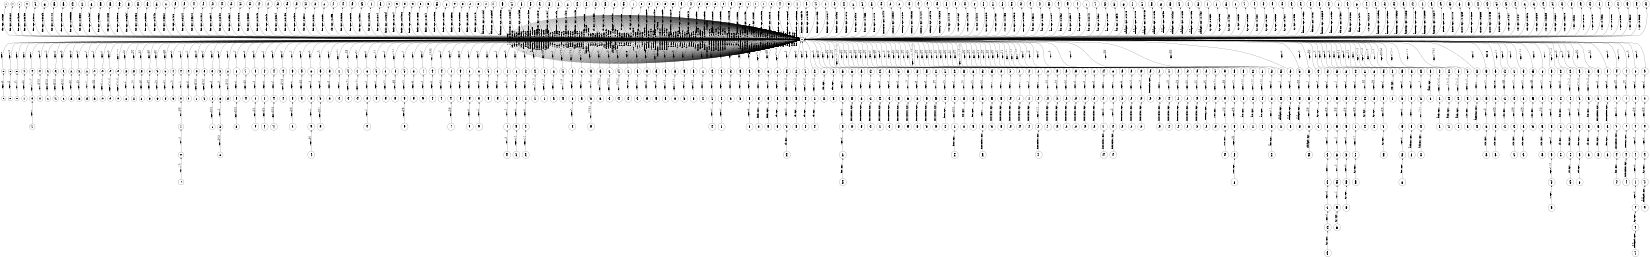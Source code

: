 digraph FST {
rankdir = LR;
size = "8.5,11";
label = "";
center = 1;
orientation = Landscape;
ranksep = "0.4";
nodesep = "0.25";
0 [label = "0", shape = circle, style = bold, fontsize = 14]
	0 -> 0 [label = "the:、/-0.56087", fontsize = 14];
	0 -> 0 [label = "the:た/-0.31363", fontsize = 14];
	0 -> 0 [label = "the:（/-0.22286", fontsize = 14];
	0 -> 0 [label = "the:その/-0.31193", fontsize = 14];
	0 -> 0 [label = "the:の/-0.46103", fontsize = 14];
	0 -> 0 [label = "the:は/-0.3999", fontsize = 14];
	0 -> 1 [label = "the:<eps>/-0.3569", fontsize = 14];
	0 -> 4 [label = "the:<eps>/-0.31222", fontsize = 14];
	0 -> 7 [label = "the:<eps>/-0.43285", fontsize = 14];
	0 -> 10 [label = "the:<eps>/-0.38489", fontsize = 14];
	0 -> 0 [label = "the:この/-0.36216", fontsize = 14];
	0 -> 0 [label = "the:前記/-0.39973", fontsize = 14];
	0 -> 0 [label = "the:する/-0.24789", fontsize = 14];
	0 -> 0 [label = "the:ア/-0.21137", fontsize = 14];
	0 -> 0 [label = "the:本/-0.2343", fontsize = 14];
	0 -> 0 [label = "the:各/-0.23004", fontsize = 14];
	0 -> 0 [label = "the:尚/-0.22102", fontsize = 14];
	0 -> 294 [label = "the:<eps>/0.30112", fontsize = 14];
	0 -> 331 [label = "the:<eps>/-0.037645", fontsize = 14];
	0 -> 335 [label = "the:<eps>/-0.11418", fontsize = 14];
	0 -> 339 [label = "the:<eps>/0.017808", fontsize = 14];
	0 -> 343 [label = "the:<eps>/-0.0099539", fontsize = 14];
	0 -> 347 [label = "the:<eps>/-0.15939", fontsize = 14];
	0 -> 351 [label = "the:<eps>/-0.074894", fontsize = 14];
	0 -> 355 [label = "the:<eps>/0.0089621", fontsize = 14];
	0 -> 359 [label = "the:<eps>/0.046468", fontsize = 14];
	0 -> 363 [label = "the:<eps>/-0.030072", fontsize = 14];
	0 -> 367 [label = "the:<eps>/-0.086494", fontsize = 14];
	0 -> 388 [label = "the:<eps>/-0.31536", fontsize = 14];
	0 -> 393 [label = "the:<eps>/-0.33909", fontsize = 14];
	0 -> 397 [label = "the:<eps>/-0.49443", fontsize = 14];
	0 -> 401 [label = "the:<eps>/-0.33822", fontsize = 14];
	0 -> 405 [label = "the:<eps>/-0.4076", fontsize = 14];
	0 -> 409 [label = "the:<eps>/-0.34244", fontsize = 14];
	0 -> 413 [label = "the:<eps>/-0.33218", fontsize = 14];
	0 -> 418 [label = "the:<eps>/-0.17972", fontsize = 14];
	0 -> 422 [label = "the:<eps>/-0.25974", fontsize = 14];
	0 -> 426 [label = "the:<eps>/-0.28488", fontsize = 14];
	0 -> 430 [label = "the:<eps>/-0.25324", fontsize = 14];
	0 -> 434 [label = "the:<eps>/-0.37676", fontsize = 14];
	0 -> 438 [label = "the:<eps>/-0.36869", fontsize = 14];
	0 -> 442 [label = "the:<eps>/-0.40045", fontsize = 14];
	0 -> 447 [label = "the:<eps>/-0.3742", fontsize = 14];
	0 -> 452 [label = "the:<eps>/-0.32524", fontsize = 14];
	0 -> 456 [label = "the:<eps>/-0.31435", fontsize = 14];
	0 -> 460 [label = "the:<eps>/-0.24375", fontsize = 14];
	0 -> 464 [label = "the:<eps>/0.63012", fontsize = 14];
	0 -> 467 [label = "the:<eps>/-0.21901", fontsize = 14];
	0 -> 471 [label = "the:<eps>/-0.21391", fontsize = 14];
	0 -> 475 [label = "the:<eps>/-0.2995", fontsize = 14];
	0 -> 479 [label = "the:<eps>/-0.26266", fontsize = 14];
	0 -> 483 [label = "the:<eps>/-0.22083", fontsize = 14];
	0 -> 625 [label = "the:<eps>/0.048901", fontsize = 14];
	0 -> 707 [label = "the:<eps>/-0.22926", fontsize = 14];
	0 -> 290 [label = "the:<eps>/-0.15704", fontsize = 14];
	0 -> 17 [label = "fetch:<eps>/-0.025004", fontsize = 14];
	0 -> 29 [label = "fetch:<eps>/-0.10274", fontsize = 14];
	0 -> 26 [label = "fetch:<eps>/-0.040812", fontsize = 14];
	0 -> 23 [label = "fetch:<eps>/-0.012463", fontsize = 14];
	0 -> 20 [label = "fetch:<eps>/-0.16883", fontsize = 14];
	0 -> 35 [label = "fetch:<eps>/-0.13041", fontsize = 14];
	0 -> 596 [label = "fetch:<eps>/0.010936", fontsize = 14];
	0 -> 601 [label = "fetch:<eps>/-0.12393", fontsize = 14];
	0 -> 0 [label = "fetch:む/0.049677", fontsize = 14];
	0 -> 0 [label = "fetch:読み出/0.31434", fontsize = 14];
	0 -> 0 [label = "fetch:取得/0.042791", fontsize = 14];
	0 -> 0 [label = "fetch:み/0.19862", fontsize = 14];
	0 -> 13 [label = "fetch:<eps>/-0.33986", fontsize = 14];
	0 -> 0 [label = "fetch:フェッチ/-0.52309", fontsize = 14];
	0 -> 38 [label = "fetch:<eps>/0.066561", fontsize = 14];
	0 -> 0 [label = "fetch:取り込み/-0.13494", fontsize = 14];
	0 -> 41 [label = "fetch:<eps>/-0.26528", fontsize = 14];
	0 -> 0 [label = "fetch:取り出し/0.049628", fontsize = 14];
	0 -> 32 [label = "fetch:<eps>/-0.01748", fontsize = 14];
	0 -> 47 [label = "addresses:<eps>/-0.17894", fontsize = 14];
	0 -> 44 [label = "addresses:<eps>/-0.23854", fontsize = 14];
	0 -> 0 [label = "addresses:アドレス/-0.55321", fontsize = 14];
	0 -> 0 [label = "addresses:ａｄｄｒｅｓｓ/-0.22846", fontsize = 14];
	0 -> 0 [label = "addresses:つ/0.36839", fontsize = 14];
	0 -> 0 [label = "addresses:番地/-0.13806", fontsize = 14];
	0 -> 0 [label = "addresses:デコーダ/0.30425", fontsize = 14];
	0 -> 0 [label = "addresses:で/0.59998", fontsize = 14];
	0 -> 669 [label = "addresses:<eps>/-0.091802", fontsize = 14];
	0 -> 674 [label = "addresses:<eps>/-0.036844", fontsize = 14];
	0 -> 680 [label = "addresses:<eps>/-0.024699", fontsize = 14];
	0 -> 686 [label = "addresses:<eps>/0.014228", fontsize = 14];
	0 -> 298 [label = "addresses:<eps>/-0.25767", fontsize = 14];
	0 -> 302 [label = "addresses:<eps>/-0.1914", fontsize = 14];
	0 -> 307 [label = "addresses:<eps>/-0.1046", fontsize = 14];
	0 -> 311 [label = "addresses:<eps>/0.14873", fontsize = 14];
	0 -> 315 [label = "addresses:<eps>/-0.10135", fontsize = 14];
	0 -> 319 [label = "of:<eps>/-0.53235", fontsize = 14];
	0 -> 322 [label = "of:<eps>/0.027535", fontsize = 14];
	0 -> 325 [label = "of:<eps>/-0.14201", fontsize = 14];
	0 -> 691 [label = "of:<eps>/0.059482", fontsize = 14];
	0 -> 696 [label = "of:<eps>/0.11895", fontsize = 14];
	0 -> 701 [label = "of:<eps>/0.1055", fontsize = 14];
	0 -> 0 [label = "of:は/-0.039741", fontsize = 14];
	0 -> 0 [label = "of:に/-0.19756", fontsize = 14];
	0 -> 50 [label = "of:<eps>/-0.19877", fontsize = 14];
	0 -> 0 [label = "of:も/0.068829", fontsize = 14];
	0 -> 0 [label = "of:が/-0.23188", fontsize = 14];
	0 -> 0 [label = "of:を/-0.38236", fontsize = 14];
	0 -> 0 [label = "of:の/-0.61023", fontsize = 14];
	0 -> 0 [label = "instructions:指令/-0.3944", fontsize = 14];
	0 -> 0 [label = "instructions:指定/0.14677", fontsize = 14];
	0 -> 0 [label = "instructions:から/0.30046", fontsize = 14];
	0 -> 0 [label = "instructions:並べ/0.087142", fontsize = 14];
	0 -> 0 [label = "instructions:ため/0.4266", fontsize = 14];
	0 -> 0 [label = "instructions:命令/-0.51414", fontsize = 14];
	0 -> 59 [label = "instructions:<eps>/-0.22005", fontsize = 14];
	0 -> 0 [label = "instructions:指示/-0.43346", fontsize = 14];
	0 -> 62 [label = "instructions:<eps>/-0.14978", fontsize = 14];
	0 -> 0 [label = "instructions:至/0.16708", fontsize = 14];
	0 -> 0 [label = "instructions:インストラクション/-0.063803", fontsize = 14];
	0 -> 56 [label = "instructions:<eps>/-0.16059", fontsize = 14];
	0 -> 53 [label = "instructions:<eps>/-0.22179", fontsize = 14];
	0 -> 105 [label = "fetched:<eps>/-0.081717", fontsize = 14];
	0 -> 102 [label = "fetched:<eps>/-0.039742", fontsize = 14];
	0 -> 98 [label = "fetched:<eps>/-0.29388", fontsize = 14];
	0 -> 95 [label = "fetched:<eps>/-0.23965", fontsize = 14];
	0 -> 90 [label = "fetched:<eps>/-0.26029", fontsize = 14];
	0 -> 86 [label = "fetched:<eps>/-0.36565", fontsize = 14];
	0 -> 109 [label = "fetched:<eps>/-0.067205", fontsize = 14];
	0 -> 83 [label = "fetched:<eps>/-0.26861", fontsize = 14];
	0 -> 80 [label = "fetched:<eps>/-0.11498", fontsize = 14];
	0 -> 0 [label = "fetched:取り込/-0.097794", fontsize = 14];
	0 -> 0 [label = "fetched:得/0.35385", fontsize = 14];
	0 -> 77 [label = "fetched:<eps>/0.30637", fontsize = 14];
	0 -> 71 [label = "fetched:<eps>/-0.012956", fontsize = 14];
	0 -> 68 [label = "fetched:<eps>/0.38173", fontsize = 14];
	0 -> 113 [label = "fetched:<eps>/-0.069062", fontsize = 14];
	0 -> 65 [label = "fetched:<eps>/0.086284", fontsize = 14];
	0 -> 117 [label = "fetched:<eps>/-0.050682", fontsize = 14];
	0 -> 0 [label = "fetched:取得/0.055598", fontsize = 14];
	0 -> 120 [label = "fetched:<eps>/0.033948", fontsize = 14];
	0 -> 124 [label = "fetched:<eps>/0.047549", fontsize = 14];
	0 -> 0 [label = "fetched:フェッチ/-0.12225", fontsize = 14];
	0 -> 127 [label = "fetched:<eps>/-0.17993", fontsize = 14];
	0 -> 132 [label = "fetched:<eps>/-0.21674", fontsize = 14];
	0 -> 375 [label = "fetched:<eps>/0.34502", fontsize = 14];
	0 -> 371 [label = "fetched:<eps>/0.18772", fontsize = 14];
	0 -> 0 [label = "from:へ/-0.00018007", fontsize = 14];
	0 -> 384 [label = "from:<eps>/-0.34018", fontsize = 14];
	0 -> 0 [label = "from:の/-0.024375", fontsize = 14];
	0 -> 0 [label = "from:は/0.14557", fontsize = 14];
	0 -> 0 [label = "from:で/0.26847", fontsize = 14];
	0 -> 0 [label = "from:し/-0.0042512", fontsize = 14];
	0 -> 0 [label = "from:より/-0.2617", fontsize = 14];
	0 -> 0 [label = "from:する/0.027376", fontsize = 14];
	0 -> 380 [label = "from:<eps>/-0.40636", fontsize = 14];
	0 -> 0 [label = "from:り/0.28721", fontsize = 14];
	0 -> 0 [label = "from:から/-0.69416", fontsize = 14];
	0 -> 0 [label = "from:が/-0.055152", fontsize = 14];
	0 -> 0 [label = "from:を/-0.04902", fontsize = 14];
	0 -> 0 [label = "from:対/-0.10594", fontsize = 14];
	0 -> 136 [label = "from:<eps>/-0.11778", fontsize = 14];
	0 -> 0 [label = "from:０/0.025382", fontsize = 14];
	0 -> 0 [label = "instruction:要求/0.18768", fontsize = 14];
	0 -> 0 [label = "instruction:指令/-0.49271", fontsize = 14];
	0 -> 0 [label = "instruction:命令/-0.62428", fontsize = 14];
	0 -> 0 [label = "instruction:指示/-0.63137", fontsize = 14];
	0 -> 0 [label = "instruction:インストラクション/-0.45806", fontsize = 14];
	0 -> 0 [label = "instruction:旨/0.010131", fontsize = 14];
	0 -> 487 [label = "instruction:<eps>/-0.4447", fontsize = 14];
	0 -> 0 [label = "memory:用/0.19475", fontsize = 14];
	0 -> 491 [label = "memory:<eps>/-0.35907", fontsize = 14];
	0 -> 0 [label = "memory:メモリ/-0.74373", fontsize = 14];
	0 -> 139 [label = "memory:<eps>/-0.3797", fontsize = 14];
	0 -> 0 [label = "memory:の/0.33409", fontsize = 14];
	0 -> 142 [label = "memory:<eps>/-0.39282", fontsize = 14];
	0 -> 145 [label = "memory:<eps>/-0.44241", fontsize = 14];
	0 -> 0 [label = "memory:記憶/-0.50651", fontsize = 14];
	0 -> 0 [label = "memory:メモリー/-0.33213", fontsize = 14];
	0 -> 495 [label = "memory:<eps>/0.23446", fontsize = 14];
	0 -> 500 [label = "memory:<eps>/0.50296", fontsize = 14];
	0 -> 0 [label = "700:700/-0.3083", fontsize = 14];
	0 -> 0 [label = "700:７００/-0.70824", fontsize = 14];
	0 -> 155 [label = "700:<eps>/-0.41449", fontsize = 14];
	0 -> 158 [label = "700:<eps>/-0.41664", fontsize = 14];
	0 -> 161 [label = "700:<eps>/-0.14813", fontsize = 14];
	0 -> 0 [label = "700:ｅｔ700/-0.33372", fontsize = 14];
	0 -> 0 [label = "700:70/-0.12663", fontsize = 14];
	0 -> 518 [label = "700:<eps>/0.40079", fontsize = 14];
	0 -> 514 [label = "700:<eps>/-0.021379", fontsize = 14];
	0 -> 510 [label = "700:<eps>/-0.14887", fontsize = 14];
	0 -> 506 [label = "700:<eps>/-0.14693", fontsize = 14];
	0 -> 152 [label = "700:<eps>/-0.045813", fontsize = 14];
	0 -> 148 [label = "700:<eps>/-0.014683", fontsize = 14];
	0 -> 0 [label = "700:ｅｃｕ７００/-0.29346", fontsize = 14];
	0 -> 722 [label = "are:<eps>/0.35216", fontsize = 14];
	0 -> 535 [label = "are:<eps>/0.13053", fontsize = 14];
	0 -> 713 [label = "are:<eps>/0.11754", fontsize = 14];
	0 -> 0 [label = "are:は/-0.45172", fontsize = 14];
	0 -> 165 [label = "are:<eps>/-0.24562", fontsize = 14];
	0 -> 168 [label = "are:<eps>/-0.29514", fontsize = 14];
	0 -> 0 [label = "are:て/0.12694", fontsize = 14];
	0 -> 0 [label = "are:に/0.1993", fontsize = 14];
	0 -> 0 [label = "are:が/-0.48233", fontsize = 14];
	0 -> 0 [label = "are:を/-0.39481", fontsize = 14];
	0 -> 171 [label = "are:<eps>/-0.23128", fontsize = 14];
	0 -> 0 [label = "are:れ/-0.11985", fontsize = 14];
	0 -> 0 [label = "are:それぞれ/-0.23583", fontsize = 14];
	0 -> 174 [label = "are:<eps>/-0.20142", fontsize = 14];
	0 -> 523 [label = "are:<eps>/0.42502", fontsize = 14];
	0 -> 527 [label = "are:<eps>/0.11158", fontsize = 14];
	0 -> 531 [label = "are:<eps>/0.15945", fontsize = 14];
	0 -> 578 [label = "managed:<eps>/0.13715", fontsize = 14];
	0 -> 574 [label = "managed:<eps>/0.11115", fontsize = 14];
	0 -> 568 [label = "managed:<eps>/-0.051783", fontsize = 14];
	0 -> 561 [label = "managed:<eps>/-0.18156", fontsize = 14];
	0 -> 553 [label = "managed:<eps>/-0.3435", fontsize = 14];
	0 -> 544 [label = "managed:<eps>/-0.34221", fontsize = 14];
	0 -> 540 [label = "managed:<eps>/0.16038", fontsize = 14];
	0 -> 0 [label = "managed:管理/-0.44432", fontsize = 14];
	0 -> 582 [label = "managed:<eps>/-0.11392", fontsize = 14];
	0 -> 177 [label = "managed:<eps>/-0.44927", fontsize = 14];
	0 -> 0 [label = "managed:マネジメント/-0.16583", fontsize = 14];
	0 -> 0 [label = "managed:れ/0.1855", fontsize = 14];
	0 -> 0 [label = "managed:お/0.49566", fontsize = 14];
	0 -> 0 [label = "managed:対応/0.41849", fontsize = 14];
	0 -> 0 [label = "by:だけ/-0.22931", fontsize = 14];
	0 -> 587 [label = "by:<eps>/0.040397", fontsize = 14];
	0 -> 590 [label = "by:<eps>/-0.37802", fontsize = 14];
	0 -> 0 [label = "by:で/-0.22941", fontsize = 14];
	0 -> 0 [label = "by:し/-0.059941", fontsize = 14];
	0 -> 0 [label = "by:する/-0.063337", fontsize = 14];
	0 -> 181 [label = "by:<eps>/-0.44887", fontsize = 14];
	0 -> 184 [label = "by:<eps>/-0.6033", fontsize = 14];
	0 -> 188 [label = "by:<eps>/-0.61361", fontsize = 14];
	0 -> 0 [label = "by:よ/-0.29911", fontsize = 14];
	0 -> 192 [label = "by:<eps>/-0.42801", fontsize = 14];
	0 -> 195 [label = "by:<eps>/-0.46807", fontsize = 14];
	0 -> 198 [label = "by:<eps>/-0.36928", fontsize = 14];
	0 -> 203 [label = "by:<eps>/-0.48271", fontsize = 14];
	0 -> 208 [label = "by:<eps>/-0.4855", fontsize = 14];
	0 -> 0 [label = "by:を/-0.19469", fontsize = 14];
	0 -> 0 [label = "by:さ/-0.21351", fontsize = 14];
	0 -> 0 [label = "address:アドレス/-0.75826", fontsize = 14];
	0 -> 606 [label = "address:<eps>/0.18332", fontsize = 14];
	0 -> 609 [label = "address:<eps>/-0.786", fontsize = 14];
	0 -> 613 [label = "address:<eps>/-0.036375", fontsize = 14];
	0 -> 617 [label = "address:<eps>/0.21538", fontsize = 14];
	0 -> 0 [label = "address:ａｄｄｒｅｓｓ/-0.33792", fontsize = 14];
	0 -> 213 [label = "address:<eps>/-0.43517", fontsize = 14];
	0 -> 0 [label = "address:番地/-0.34063", fontsize = 14];
	0 -> 0 [label = "latch:保持/0.10091", fontsize = 14];
	0 -> 0 [label = "latch:作用/0.26411", fontsize = 14];
	0 -> 0 [label = "latch:記憶/-0.11945", fontsize = 14];
	0 -> 621 [label = "latch:<eps>/-0.31226", fontsize = 14];
	0 -> 0 [label = "latch:ラッチ/-0.73739", fontsize = 14];
	0 -> 0 [label = "latch:爪/0.047516", fontsize = 14];
	0 -> 0 [label = "latch:係止/-0.1606", fontsize = 14];
	0 -> 0 [label = "latch:係合/0.070395", fontsize = 14];
	0 -> 216 [label = "latch:<eps>/-0.42447", fontsize = 14];
	0 -> 0 [label = "113:１３/0.14162", fontsize = 14];
	0 -> 0 [label = "113:１２３/0.18145", fontsize = 14];
	0 -> 0 [label = "113:113/-0.3876", fontsize = 14];
	0 -> 0 [label = "113:１１１/0.15465", fontsize = 14];
	0 -> 0 [label = "113:１１３/-0.74359", fontsize = 14];
	0 -> 219 [label = "113:<eps>/-0.21218", fontsize = 14];
	0 -> 0 [label = "113:１１/0.042429", fontsize = 14];
	0 -> 0 [label = "113:３/0.050173", fontsize = 14];
	0 -> 0 [label = "113:れ/0.47416", fontsize = 14];
	0 -> 0 [label = "accessing:対/0.30932", fontsize = 14];
	0 -> 0 [label = "accessing:場合/0.41802", fontsize = 14];
	0 -> 0 [label = "accessing:際/0.16893", fontsize = 14];
	0 -> 0 [label = "accessing:操作/0.25001", fontsize = 14];
	0 -> 0 [label = "accessing:参照/0.22129", fontsize = 14];
	0 -> 0 [label = "accessing:接続/0.35958", fontsize = 14];
	0 -> 0 [label = "accessing:介/0.38589", fontsize = 14];
	0 -> 0 [label = "accessing:アクセス/-0.51895", fontsize = 14];
	0 -> 232 [label = "accessing:<eps>/-0.22566", fontsize = 14];
	0 -> 236 [label = "accessing:<eps>/-0.35207", fontsize = 14];
	0 -> 239 [label = "accessing:<eps>/-0.35282", fontsize = 14];
	0 -> 242 [label = "accessing:<eps>/-0.22868", fontsize = 14];
	0 -> 222 [label = "accessing:<eps>/-0.17837", fontsize = 14];
	0 -> 0 [label = "accessing:へ/0.098087", fontsize = 14];
	0 -> 225 [label = "accessing:<eps>/-0.28099", fontsize = 14];
	0 -> 229 [label = "accessing:<eps>/-0.32844", fontsize = 14];
	0 -> 639 [label = "circuit:<eps>/-0.1181", fontsize = 14];
	0 -> 0 [label = "circuit:部/-0.060163", fontsize = 14];
	0 -> 0 [label = "circuit:回路/-0.752", fontsize = 14];
	0 -> 0 [label = "circuit:手段/-0.027437", fontsize = 14];
	0 -> 657 [label = "circuit:<eps>/0.17178", fontsize = 14];
	0 -> 653 [label = "circuit:<eps>/-0.46239", fontsize = 14];
	0 -> 648 [label = "circuit:<eps>/-0.13228", fontsize = 14];
	0 -> 643 [label = "circuit:<eps>/-0.52605", fontsize = 14];
	0 -> 634 [label = "circuit:<eps>/-0.18755", fontsize = 14];
	0 -> 629 [label = "circuit:<eps>/0.23041", fontsize = 14];
	0 -> 0 [label = "103:１０/-0.098507", fontsize = 14];
	0 -> 248 [label = "103:<eps>/-0.4734", fontsize = 14];
	0 -> 251 [label = "103:<eps>/-0.3427", fontsize = 14];
	0 -> 257 [label = "103:<eps>/0.42946", fontsize = 14];
	0 -> 0 [label = "103:は/0.67489", fontsize = 14];
	0 -> 245 [label = "103:<eps>/-0.23829", fontsize = 14];
	0 -> 254 [label = "103:<eps>/-0.36839", fontsize = 14];
	0 -> 0 [label = "103:103/-0.45437", fontsize = 14];
	0 -> 0 [label = "103:０２/0.22014", fontsize = 14];
	0 -> 0 [label = "103:１０３/-0.68785", fontsize = 14];
	0 -> 260 [label = "103:<eps>/-0.36317", fontsize = 14];
	0 -> 662 [label = "103:<eps>/-0.56119", fontsize = 14];
	0 -> 269 [label = ".:<eps>/-0.5232", fontsize = 14];
	0 -> 286 [label = ".:<eps>/-0.60702", fontsize = 14];
	0 -> 280 [label = ".:<eps>/-0.70148", fontsize = 14];
	0 -> 0 [label = ".:る/-0.36042", fontsize = 14];
	0 -> 276 [label = ".:<eps>/-0.40936", fontsize = 14];
	0 -> 272 [label = ".:<eps>/-0.67686", fontsize = 14];
	0 -> 263 [label = ".:<eps>/-0.37591", fontsize = 14];
	0 -> 266 [label = ".:<eps>/-0.56222", fontsize = 14];
	0 -> 0 [label = ".:。/-0.62093", fontsize = 14];
	0 -> 283 [label = ".:<eps>/-0.38263", fontsize = 14];
1 [label = "1", shape = circle, style = solid, fontsize = 14]
2 [label = "2", shape = circle, style = solid, fontsize = 14]
	2 -> 3 [label = "<eps>:は", fontsize = 14];
3 [label = "3", shape = circle, style = solid, fontsize = 14]
	3 -> 0 [label = "<eps>:、", fontsize = 14];
4 [label = "4", shape = circle, style = solid, fontsize = 14]
5 [label = "5", shape = circle, style = solid, fontsize = 14]
	5 -> 6 [label = "<eps>:は", fontsize = 14];
6 [label = "6", shape = circle, style = solid, fontsize = 14]
	6 -> 0 [label = "<eps>:この", fontsize = 14];
7 [label = "7", shape = circle, style = solid, fontsize = 14]
8 [label = "8", shape = circle, style = solid, fontsize = 14]
	8 -> 9 [label = "<eps>:また", fontsize = 14];
9 [label = "9", shape = circle, style = solid, fontsize = 14]
	9 -> 0 [label = "<eps>:、", fontsize = 14];
10 [label = "10", shape = circle, style = solid, fontsize = 14]
11 [label = "11", shape = circle, style = solid, fontsize = 14]
	11 -> 12 [label = "<eps>:なお", fontsize = 14];
12 [label = "12", shape = circle, style = solid, fontsize = 14]
	12 -> 0 [label = "<eps>:、", fontsize = 14];
13 [label = "13", shape = circle, style = solid, fontsize = 14]
14 [label = "14", shape = circle, style = solid, fontsize = 14]
	14 -> 15 [label = "<eps>:・", fontsize = 14];
15 [label = "15", shape = circle, style = solid, fontsize = 14]
	15 -> 16 [label = "<eps>:フェッチ", fontsize = 14];
16 [label = "16", shape = circle, style = solid, fontsize = 14]
	16 -> 0 [label = "<eps>:・", fontsize = 14];
17 [label = "17", shape = circle, style = solid, fontsize = 14]
18 [label = "18", shape = circle, style = solid, fontsize = 14]
	18 -> 19 [label = "<eps>:取り込", fontsize = 14];
19 [label = "19", shape = circle, style = solid, fontsize = 14]
	19 -> 0 [label = "<eps>:み", fontsize = 14];
20 [label = "20", shape = circle, style = solid, fontsize = 14]
21 [label = "21", shape = circle, style = solid, fontsize = 14]
	21 -> 22 [label = "<eps>:取り込", fontsize = 14];
22 [label = "22", shape = circle, style = solid, fontsize = 14]
	22 -> 0 [label = "<eps>:む", fontsize = 14];
23 [label = "23", shape = circle, style = solid, fontsize = 14]
24 [label = "24", shape = circle, style = solid, fontsize = 14]
	24 -> 25 [label = "<eps>:取り込", fontsize = 14];
25 [label = "25", shape = circle, style = solid, fontsize = 14]
	25 -> 0 [label = "<eps>:ま", fontsize = 14];
26 [label = "26", shape = circle, style = solid, fontsize = 14]
27 [label = "27", shape = circle, style = solid, fontsize = 14]
	27 -> 28 [label = "<eps>:取り込", fontsize = 14];
28 [label = "28", shape = circle, style = solid, fontsize = 14]
	28 -> 0 [label = "<eps>:め", fontsize = 14];
29 [label = "29", shape = circle, style = solid, fontsize = 14]
30 [label = "30", shape = circle, style = solid, fontsize = 14]
	30 -> 31 [label = "<eps>:取込", fontsize = 14];
31 [label = "31", shape = circle, style = solid, fontsize = 14]
	31 -> 0 [label = "<eps>:み", fontsize = 14];
32 [label = "32", shape = circle, style = solid, fontsize = 14]
33 [label = "33", shape = circle, style = solid, fontsize = 14]
	33 -> 34 [label = "<eps>:取込", fontsize = 14];
34 [label = "34", shape = circle, style = solid, fontsize = 14]
	34 -> 0 [label = "<eps>:む", fontsize = 14];
35 [label = "35", shape = circle, style = solid, fontsize = 14]
36 [label = "36", shape = circle, style = solid, fontsize = 14]
	36 -> 37 [label = "<eps>:ッ", fontsize = 14];
37 [label = "37", shape = circle, style = solid, fontsize = 14]
	37 -> 0 [label = "<eps>:チ", fontsize = 14];
38 [label = "38", shape = circle, style = solid, fontsize = 14]
39 [label = "39", shape = circle, style = solid, fontsize = 14]
	39 -> 40 [label = "<eps>:受取", fontsize = 14];
40 [label = "40", shape = circle, style = solid, fontsize = 14]
	40 -> 0 [label = "<eps>:り", fontsize = 14];
41 [label = "41", shape = circle, style = solid, fontsize = 14]
42 [label = "42", shape = circle, style = solid, fontsize = 14]
	42 -> 43 [label = "<eps>:フェッ", fontsize = 14];
43 [label = "43", shape = circle, style = solid, fontsize = 14]
	43 -> 0 [label = "<eps>:チ", fontsize = 14];
44 [label = "44", shape = circle, style = solid, fontsize = 14]
45 [label = "45", shape = circle, style = solid, fontsize = 14]
	45 -> 46 [label = "<eps>:アドレス", fontsize = 14];
46 [label = "46", shape = circle, style = solid, fontsize = 14]
	46 -> 0 [label = "<eps>:分", fontsize = 14];
47 [label = "47", shape = circle, style = solid, fontsize = 14]
48 [label = "48", shape = circle, style = solid, fontsize = 14]
	48 -> 49 [label = "<eps>:アドレス", fontsize = 14];
49 [label = "49", shape = circle, style = solid, fontsize = 14]
	49 -> 0 [label = "<eps>:ｒｏｗ", fontsize = 14];
50 [label = "50", shape = circle, style = solid, fontsize = 14]
51 [label = "51", shape = circle, style = solid, fontsize = 14]
	51 -> 52 [label = "<eps>:に", fontsize = 14];
52 [label = "52", shape = circle, style = solid, fontsize = 14]
	52 -> 0 [label = "<eps>:おけ", fontsize = 14];
53 [label = "53", shape = circle, style = solid, fontsize = 14]
54 [label = "54", shape = circle, style = solid, fontsize = 14]
	54 -> 55 [label = "<eps>:から", fontsize = 14];
55 [label = "55", shape = circle, style = solid, fontsize = 14]
	55 -> 0 [label = "<eps>:命令", fontsize = 14];
56 [label = "56", shape = circle, style = solid, fontsize = 14]
57 [label = "57", shape = circle, style = solid, fontsize = 14]
	57 -> 58 [label = "<eps>:操作", fontsize = 14];
58 [label = "58", shape = circle, style = solid, fontsize = 14]
	58 -> 0 [label = "<eps>:指示", fontsize = 14];
59 [label = "59", shape = circle, style = solid, fontsize = 14]
60 [label = "60", shape = circle, style = solid, fontsize = 14]
	60 -> 61 [label = "<eps>:命令", fontsize = 14];
61 [label = "61", shape = circle, style = solid, fontsize = 14]
	61 -> 0 [label = "<eps>:操作", fontsize = 14];
62 [label = "62", shape = circle, style = solid, fontsize = 14]
63 [label = "63", shape = circle, style = solid, fontsize = 14]
	63 -> 64 [label = "<eps>:指示", fontsize = 14];
64 [label = "64", shape = circle, style = solid, fontsize = 14]
	64 -> 0 [label = "<eps>:通り", fontsize = 14];
65 [label = "65", shape = circle, style = solid, fontsize = 14]
66 [label = "66", shape = circle, style = solid, fontsize = 14]
	66 -> 67 [label = "<eps>:より", fontsize = 14];
67 [label = "67", shape = circle, style = solid, fontsize = 14]
	67 -> 0 [label = "<eps>:取得", fontsize = 14];
68 [label = "68", shape = circle, style = solid, fontsize = 14]
69 [label = "69", shape = circle, style = solid, fontsize = 14]
	69 -> 70 [label = "<eps>:これ", fontsize = 14];
70 [label = "70", shape = circle, style = solid, fontsize = 14]
	70 -> 0 [label = "<eps>:ら", fontsize = 14];
71 [label = "71", shape = circle, style = solid, fontsize = 14]
72 [label = "72", shape = circle, style = solid, fontsize = 14]
	72 -> 73 [label = "<eps>:これ", fontsize = 14];
73 [label = "73", shape = circle, style = solid, fontsize = 14]
	73 -> 74 [label = "<eps>:ら", fontsize = 14];
74 [label = "74", shape = circle, style = solid, fontsize = 14]
	74 -> 75 [label = "<eps>:取得", fontsize = 14];
75 [label = "75", shape = circle, style = solid, fontsize = 14]
	75 -> 76 [label = "<eps>:し", fontsize = 14];
76 [label = "76", shape = circle, style = solid, fontsize = 14]
	76 -> 0 [label = "<eps>:た", fontsize = 14];
77 [label = "77", shape = circle, style = solid, fontsize = 14]
78 [label = "78", shape = circle, style = solid, fontsize = 14]
	78 -> 79 [label = "<eps>:れ", fontsize = 14];
79 [label = "79", shape = circle, style = solid, fontsize = 14]
	79 -> 0 [label = "<eps>:た", fontsize = 14];
80 [label = "80", shape = circle, style = solid, fontsize = 14]
81 [label = "81", shape = circle, style = solid, fontsize = 14]
	81 -> 82 [label = "<eps>:取り込", fontsize = 14];
82 [label = "82", shape = circle, style = solid, fontsize = 14]
	82 -> 0 [label = "<eps>:み", fontsize = 14];
83 [label = "83", shape = circle, style = solid, fontsize = 14]
84 [label = "84", shape = circle, style = solid, fontsize = 14]
	84 -> 85 [label = "<eps>:取り込", fontsize = 14];
85 [label = "85", shape = circle, style = solid, fontsize = 14]
	85 -> 0 [label = "<eps>:む", fontsize = 14];
86 [label = "86", shape = circle, style = solid, fontsize = 14]
87 [label = "87", shape = circle, style = solid, fontsize = 14]
	87 -> 88 [label = "<eps>:取り込", fontsize = 14];
88 [label = "88", shape = circle, style = solid, fontsize = 14]
	88 -> 89 [label = "<eps>:ま", fontsize = 14];
89 [label = "89", shape = circle, style = solid, fontsize = 14]
	89 -> 0 [label = "<eps>:れ", fontsize = 14];
90 [label = "90", shape = circle, style = solid, fontsize = 14]
91 [label = "91", shape = circle, style = solid, fontsize = 14]
	91 -> 92 [label = "<eps>:取り込", fontsize = 14];
92 [label = "92", shape = circle, style = solid, fontsize = 14]
	92 -> 93 [label = "<eps>:ま", fontsize = 14];
93 [label = "93", shape = circle, style = solid, fontsize = 14]
	93 -> 94 [label = "<eps>:れ", fontsize = 14];
94 [label = "94", shape = circle, style = solid, fontsize = 14]
	94 -> 0 [label = "<eps>:た", fontsize = 14];
95 [label = "95", shape = circle, style = solid, fontsize = 14]
96 [label = "96", shape = circle, style = solid, fontsize = 14]
	96 -> 97 [label = "<eps>:取り込", fontsize = 14];
97 [label = "97", shape = circle, style = solid, fontsize = 14]
	97 -> 0 [label = "<eps>:ん", fontsize = 14];
98 [label = "98", shape = circle, style = solid, fontsize = 14]
99 [label = "99", shape = circle, style = solid, fontsize = 14]
	99 -> 100 [label = "<eps>:取り込", fontsize = 14];
100 [label = "100", shape = circle, style = solid, fontsize = 14]
	100 -> 101 [label = "<eps>:ん", fontsize = 14];
101 [label = "101", shape = circle, style = solid, fontsize = 14]
	101 -> 0 [label = "<eps>:だ", fontsize = 14];
102 [label = "102", shape = circle, style = solid, fontsize = 14]
103 [label = "103", shape = circle, style = solid, fontsize = 14]
	103 -> 104 [label = "<eps>:取込", fontsize = 14];
104 [label = "104", shape = circle, style = solid, fontsize = 14]
	104 -> 0 [label = "<eps>:ま", fontsize = 14];
105 [label = "105", shape = circle, style = solid, fontsize = 14]
106 [label = "106", shape = circle, style = solid, fontsize = 14]
	106 -> 107 [label = "<eps>:取込", fontsize = 14];
107 [label = "107", shape = circle, style = solid, fontsize = 14]
	107 -> 108 [label = "<eps>:ま", fontsize = 14];
108 [label = "108", shape = circle, style = solid, fontsize = 14]
	108 -> 0 [label = "<eps>:れ", fontsize = 14];
109 [label = "109", shape = circle, style = solid, fontsize = 14]
110 [label = "110", shape = circle, style = solid, fontsize = 14]
	110 -> 111 [label = "<eps>:取込", fontsize = 14];
111 [label = "111", shape = circle, style = solid, fontsize = 14]
	111 -> 112 [label = "<eps>:ん", fontsize = 14];
112 [label = "112", shape = circle, style = solid, fontsize = 14]
	112 -> 0 [label = "<eps>:だ", fontsize = 14];
113 [label = "113", shape = circle, style = solid, fontsize = 14]
114 [label = "114", shape = circle, style = solid, fontsize = 14]
	114 -> 115 [label = "<eps>:取り出", fontsize = 14];
115 [label = "115", shape = circle, style = solid, fontsize = 14]
	115 -> 116 [label = "<eps>:さ", fontsize = 14];
116 [label = "116", shape = circle, style = solid, fontsize = 14]
	116 -> 0 [label = "<eps>:れ", fontsize = 14];
117 [label = "117", shape = circle, style = solid, fontsize = 14]
118 [label = "118", shape = circle, style = solid, fontsize = 14]
	118 -> 119 [label = "<eps>:取り出", fontsize = 14];
119 [label = "119", shape = circle, style = solid, fontsize = 14]
	119 -> 0 [label = "<eps>:す", fontsize = 14];
120 [label = "120", shape = circle, style = solid, fontsize = 14]
121 [label = "121", shape = circle, style = solid, fontsize = 14]
	121 -> 122 [label = "<eps>:取得", fontsize = 14];
122 [label = "122", shape = circle, style = solid, fontsize = 14]
	122 -> 123 [label = "<eps>:し", fontsize = 14];
123 [label = "123", shape = circle, style = solid, fontsize = 14]
	123 -> 0 [label = "<eps>:た", fontsize = 14];
124 [label = "124", shape = circle, style = solid, fontsize = 14]
125 [label = "125", shape = circle, style = solid, fontsize = 14]
	125 -> 126 [label = "<eps>:取出", fontsize = 14];
126 [label = "126", shape = circle, style = solid, fontsize = 14]
	126 -> 0 [label = "<eps>:す", fontsize = 14];
127 [label = "127", shape = circle, style = solid, fontsize = 14]
128 [label = "128", shape = circle, style = solid, fontsize = 14]
	128 -> 129 [label = "<eps>:採り", fontsize = 14];
129 [label = "129", shape = circle, style = solid, fontsize = 14]
	129 -> 130 [label = "<eps>:こ", fontsize = 14];
130 [label = "130", shape = circle, style = solid, fontsize = 14]
	130 -> 131 [label = "<eps>:ま", fontsize = 14];
131 [label = "131", shape = circle, style = solid, fontsize = 14]
	131 -> 0 [label = "<eps>:れ", fontsize = 14];
132 [label = "132", shape = circle, style = solid, fontsize = 14]
133 [label = "133", shape = circle, style = solid, fontsize = 14]
	133 -> 134 [label = "<eps>:取りこ", fontsize = 14];
134 [label = "134", shape = circle, style = solid, fontsize = 14]
	134 -> 135 [label = "<eps>:ま", fontsize = 14];
135 [label = "135", shape = circle, style = solid, fontsize = 14]
	135 -> 0 [label = "<eps>:れ", fontsize = 14];
136 [label = "136", shape = circle, style = solid, fontsize = 14]
137 [label = "137", shape = circle, style = solid, fontsize = 14]
	137 -> 138 [label = "<eps>:対", fontsize = 14];
138 [label = "138", shape = circle, style = solid, fontsize = 14]
	138 -> 0 [label = "<eps>:し", fontsize = 14];
139 [label = "139", shape = circle, style = solid, fontsize = 14]
140 [label = "140", shape = circle, style = solid, fontsize = 14]
	140 -> 141 [label = "<eps>:・", fontsize = 14];
141 [label = "141", shape = circle, style = solid, fontsize = 14]
	141 -> 0 [label = "<eps>:メモリ", fontsize = 14];
142 [label = "142", shape = circle, style = solid, fontsize = 14]
143 [label = "143", shape = circle, style = solid, fontsize = 14]
	143 -> 144 [label = "<eps>:メモリ", fontsize = 14];
144 [label = "144", shape = circle, style = solid, fontsize = 14]
	144 -> 0 [label = "<eps>:装置", fontsize = 14];
145 [label = "145", shape = circle, style = solid, fontsize = 14]
146 [label = "146", shape = circle, style = solid, fontsize = 14]
	146 -> 147 [label = "<eps>:メモリ", fontsize = 14];
147 [label = "147", shape = circle, style = solid, fontsize = 14]
	147 -> 0 [label = "<eps>:セル", fontsize = 14];
148 [label = "148", shape = circle, style = solid, fontsize = 14]
149 [label = "149", shape = circle, style = solid, fontsize = 14]
	149 -> 150 [label = "<eps>:７", fontsize = 14];
150 [label = "150", shape = circle, style = solid, fontsize = 14]
	150 -> 151 [label = "<eps>:０", fontsize = 14];
151 [label = "151", shape = circle, style = solid, fontsize = 14]
	151 -> 0 [label = "<eps>:０", fontsize = 14];
152 [label = "152", shape = circle, style = solid, fontsize = 14]
153 [label = "153", shape = circle, style = solid, fontsize = 14]
	153 -> 154 [label = "<eps>:７", fontsize = 14];
154 [label = "154", shape = circle, style = solid, fontsize = 14]
	154 -> 0 [label = "<eps>:００", fontsize = 14];
155 [label = "155", shape = circle, style = solid, fontsize = 14]
156 [label = "156", shape = circle, style = solid, fontsize = 14]
	156 -> 157 [label = "<eps>:７０", fontsize = 14];
157 [label = "157", shape = circle, style = solid, fontsize = 14]
	157 -> 0 [label = "<eps>:０", fontsize = 14];
158 [label = "158", shape = circle, style = solid, fontsize = 14]
159 [label = "159", shape = circle, style = solid, fontsize = 14]
	159 -> 160 [label = "<eps>:媒体", fontsize = 14];
160 [label = "160", shape = circle, style = solid, fontsize = 14]
	160 -> 0 [label = "<eps>:７００", fontsize = 14];
161 [label = "161", shape = circle, style = solid, fontsize = 14]
162 [label = "162", shape = circle, style = solid, fontsize = 14]
	162 -> 163 [label = "<eps>:媒体", fontsize = 14];
163 [label = "163", shape = circle, style = solid, fontsize = 14]
	163 -> 164 [label = "<eps>:７０", fontsize = 14];
164 [label = "164", shape = circle, style = solid, fontsize = 14]
	164 -> 0 [label = "<eps>:０", fontsize = 14];
165 [label = "165", shape = circle, style = solid, fontsize = 14]
166 [label = "166", shape = circle, style = solid, fontsize = 14]
	166 -> 167 [label = "<eps>:は", fontsize = 14];
167 [label = "167", shape = circle, style = solid, fontsize = 14]
	167 -> 0 [label = "<eps>:、", fontsize = 14];
168 [label = "168", shape = circle, style = solid, fontsize = 14]
169 [label = "169", shape = circle, style = solid, fontsize = 14]
	169 -> 170 [label = "<eps>:と", fontsize = 14];
170 [label = "170", shape = circle, style = solid, fontsize = 14]
	170 -> 0 [label = "<eps>:が", fontsize = 14];
171 [label = "171", shape = circle, style = solid, fontsize = 14]
172 [label = "172", shape = circle, style = solid, fontsize = 14]
	172 -> 173 [label = "<eps>:を", fontsize = 14];
173 [label = "173", shape = circle, style = solid, fontsize = 14]
	173 -> 0 [label = "<eps>:それぞれ", fontsize = 14];
174 [label = "174", shape = circle, style = solid, fontsize = 14]
175 [label = "175", shape = circle, style = solid, fontsize = 14]
	175 -> 176 [label = "<eps>:同士", fontsize = 14];
176 [label = "176", shape = circle, style = solid, fontsize = 14]
	176 -> 0 [label = "<eps>:が", fontsize = 14];
177 [label = "177", shape = circle, style = solid, fontsize = 14]
178 [label = "178", shape = circle, style = solid, fontsize = 14]
	178 -> 179 [label = "<eps>:管理", fontsize = 14];
179 [label = "179", shape = circle, style = solid, fontsize = 14]
	179 -> 180 [label = "<eps>:さ", fontsize = 14];
180 [label = "180", shape = circle, style = solid, fontsize = 14]
	180 -> 0 [label = "<eps>:れ", fontsize = 14];
181 [label = "181", shape = circle, style = solid, fontsize = 14]
182 [label = "182", shape = circle, style = solid, fontsize = 14]
	182 -> 183 [label = "<eps>:に", fontsize = 14];
183 [label = "183", shape = circle, style = solid, fontsize = 14]
	183 -> 0 [label = "<eps>:よ", fontsize = 14];
184 [label = "184", shape = circle, style = solid, fontsize = 14]
185 [label = "185", shape = circle, style = solid, fontsize = 14]
	185 -> 186 [label = "<eps>:に", fontsize = 14];
186 [label = "186", shape = circle, style = solid, fontsize = 14]
	186 -> 187 [label = "<eps>:よ", fontsize = 14];
187 [label = "187", shape = circle, style = solid, fontsize = 14]
	187 -> 0 [label = "<eps>:っ", fontsize = 14];
188 [label = "188", shape = circle, style = solid, fontsize = 14]
189 [label = "189", shape = circle, style = solid, fontsize = 14]
	189 -> 190 [label = "<eps>:に", fontsize = 14];
190 [label = "190", shape = circle, style = solid, fontsize = 14]
	190 -> 191 [label = "<eps>:よ", fontsize = 14];
191 [label = "191", shape = circle, style = solid, fontsize = 14]
	191 -> 0 [label = "<eps>:り", fontsize = 14];
192 [label = "192", shape = circle, style = solid, fontsize = 14]
193 [label = "193", shape = circle, style = solid, fontsize = 14]
	193 -> 194 [label = "<eps>:よ", fontsize = 14];
194 [label = "194", shape = circle, style = solid, fontsize = 14]
	194 -> 0 [label = "<eps>:っ", fontsize = 14];
195 [label = "195", shape = circle, style = solid, fontsize = 14]
196 [label = "196", shape = circle, style = solid, fontsize = 14]
	196 -> 197 [label = "<eps>:よ", fontsize = 14];
197 [label = "197", shape = circle, style = solid, fontsize = 14]
	197 -> 0 [label = "<eps>:り", fontsize = 14];
198 [label = "198", shape = circle, style = solid, fontsize = 14]
199 [label = "199", shape = circle, style = solid, fontsize = 14]
	199 -> 200 [label = "<eps>:よ", fontsize = 14];
200 [label = "200", shape = circle, style = solid, fontsize = 14]
	200 -> 201 [label = "<eps>:り", fontsize = 14];
201 [label = "201", shape = circle, style = solid, fontsize = 14]
	201 -> 202 [label = "<eps>:行", fontsize = 14];
202 [label = "202", shape = circle, style = solid, fontsize = 14]
	202 -> 0 [label = "<eps>:わ", fontsize = 14];
203 [label = "203", shape = circle, style = solid, fontsize = 14]
204 [label = "204", shape = circle, style = solid, fontsize = 14]
	204 -> 205 [label = "<eps>:こと", fontsize = 14];
205 [label = "205", shape = circle, style = solid, fontsize = 14]
	205 -> 206 [label = "<eps>:に", fontsize = 14];
206 [label = "206", shape = circle, style = solid, fontsize = 14]
	206 -> 207 [label = "<eps>:よ", fontsize = 14];
207 [label = "207", shape = circle, style = solid, fontsize = 14]
	207 -> 0 [label = "<eps>:っ", fontsize = 14];
208 [label = "208", shape = circle, style = solid, fontsize = 14]
209 [label = "209", shape = circle, style = solid, fontsize = 14]
	209 -> 210 [label = "<eps>:こと", fontsize = 14];
210 [label = "210", shape = circle, style = solid, fontsize = 14]
	210 -> 211 [label = "<eps>:に", fontsize = 14];
211 [label = "211", shape = circle, style = solid, fontsize = 14]
	211 -> 212 [label = "<eps>:よ", fontsize = 14];
212 [label = "212", shape = circle, style = solid, fontsize = 14]
	212 -> 0 [label = "<eps>:り", fontsize = 14];
213 [label = "213", shape = circle, style = solid, fontsize = 14]
214 [label = "214", shape = circle, style = solid, fontsize = 14]
	214 -> 215 [label = "<eps>:アドレス", fontsize = 14];
215 [label = "215", shape = circle, style = solid, fontsize = 14]
	215 -> 0 [label = "<eps>:・", fontsize = 14];
216 [label = "216", shape = circle, style = solid, fontsize = 14]
217 [label = "217", shape = circle, style = solid, fontsize = 14]
	217 -> 218 [label = "<eps>:ラッチ", fontsize = 14];
218 [label = "218", shape = circle, style = solid, fontsize = 14]
	218 -> 0 [label = "<eps>:回路", fontsize = 14];
219 [label = "219", shape = circle, style = solid, fontsize = 14]
220 [label = "220", shape = circle, style = solid, fontsize = 14]
	220 -> 221 [label = "<eps>:１１", fontsize = 14];
221 [label = "221", shape = circle, style = solid, fontsize = 14]
	221 -> 0 [label = "<eps>:３", fontsize = 14];
222 [label = "222", shape = circle, style = solid, fontsize = 14]
223 [label = "223", shape = circle, style = solid, fontsize = 14]
	223 -> 224 [label = "<eps>:データ", fontsize = 14];
224 [label = "224", shape = circle, style = solid, fontsize = 14]
	224 -> 0 [label = "<eps>:アクセス", fontsize = 14];
225 [label = "225", shape = circle, style = solid, fontsize = 14]
226 [label = "226", shape = circle, style = solid, fontsize = 14]
	226 -> 227 [label = "<eps>:へ", fontsize = 14];
227 [label = "227", shape = circle, style = solid, fontsize = 14]
	227 -> 228 [label = "<eps>:の", fontsize = 14];
228 [label = "228", shape = circle, style = solid, fontsize = 14]
	228 -> 0 [label = "<eps>:アクセス", fontsize = 14];
229 [label = "229", shape = circle, style = solid, fontsize = 14]
230 [label = "230", shape = circle, style = solid, fontsize = 14]
	230 -> 231 [label = "<eps>:へ", fontsize = 14];
231 [label = "231", shape = circle, style = solid, fontsize = 14]
	231 -> 0 [label = "<eps>:アクセス", fontsize = 14];
232 [label = "232", shape = circle, style = solid, fontsize = 14]
233 [label = "233", shape = circle, style = solid, fontsize = 14]
	233 -> 234 [label = "<eps>:アクセス", fontsize = 14];
234 [label = "234", shape = circle, style = solid, fontsize = 14]
	234 -> 235 [label = "<eps>:の", fontsize = 14];
235 [label = "235", shape = circle, style = solid, fontsize = 14]
	235 -> 0 [label = "<eps>:際", fontsize = 14];
236 [label = "236", shape = circle, style = solid, fontsize = 14]
237 [label = "237", shape = circle, style = solid, fontsize = 14]
	237 -> 238 [label = "<eps>:アクセス", fontsize = 14];
238 [label = "238", shape = circle, style = solid, fontsize = 14]
	238 -> 0 [label = "<eps>:時", fontsize = 14];
239 [label = "239", shape = circle, style = solid, fontsize = 14]
240 [label = "240", shape = circle, style = solid, fontsize = 14]
	240 -> 241 [label = "<eps>:アクセス", fontsize = 14];
241 [label = "241", shape = circle, style = solid, fontsize = 14]
	241 -> 0 [label = "<eps>:用", fontsize = 14];
242 [label = "242", shape = circle, style = solid, fontsize = 14]
243 [label = "243", shape = circle, style = solid, fontsize = 14]
	243 -> 244 [label = "<eps>:アクセス", fontsize = 14];
244 [label = "244", shape = circle, style = solid, fontsize = 14]
	244 -> 0 [label = "<eps>:対象", fontsize = 14];
245 [label = "245", shape = circle, style = solid, fontsize = 14]
246 [label = "246", shape = circle, style = solid, fontsize = 14]
	246 -> 247 [label = "<eps>:10", fontsize = 14];
247 [label = "247", shape = circle, style = solid, fontsize = 14]
	247 -> 0 [label = "<eps>:3", fontsize = 14];
248 [label = "248", shape = circle, style = solid, fontsize = 14]
249 [label = "249", shape = circle, style = solid, fontsize = 14]
	249 -> 250 [label = "<eps>:１０", fontsize = 14];
250 [label = "250", shape = circle, style = solid, fontsize = 14]
	250 -> 0 [label = "<eps>:３", fontsize = 14];
251 [label = "251", shape = circle, style = solid, fontsize = 14]
252 [label = "252", shape = circle, style = solid, fontsize = 14]
	252 -> 253 [label = "<eps>:部", fontsize = 14];
253 [label = "253", shape = circle, style = solid, fontsize = 14]
	253 -> 0 [label = "<eps>:103", fontsize = 14];
254 [label = "254", shape = circle, style = solid, fontsize = 14]
255 [label = "255", shape = circle, style = solid, fontsize = 14]
	255 -> 256 [label = "<eps>:部", fontsize = 14];
256 [label = "256", shape = circle, style = solid, fontsize = 14]
	256 -> 0 [label = "<eps>:１０３", fontsize = 14];
257 [label = "257", shape = circle, style = solid, fontsize = 14]
258 [label = "258", shape = circle, style = solid, fontsize = 14]
	258 -> 259 [label = "<eps>:１３", fontsize = 14];
259 [label = "259", shape = circle, style = solid, fontsize = 14]
	259 -> 0 [label = "<eps>:０", fontsize = 14];
260 [label = "260", shape = circle, style = solid, fontsize = 14]
261 [label = "261", shape = circle, style = solid, fontsize = 14]
	261 -> 262 [label = "<eps>:１０３", fontsize = 14];
262 [label = "262", shape = circle, style = solid, fontsize = 14]
	262 -> 0 [label = "<eps>:側", fontsize = 14];
263 [label = "263", shape = circle, style = solid, fontsize = 14]
264 [label = "264", shape = circle, style = solid, fontsize = 14]
	264 -> 265 [label = "<eps>:た", fontsize = 14];
265 [label = "265", shape = circle, style = solid, fontsize = 14]
	265 -> 0 [label = "<eps>:。", fontsize = 14];
266 [label = "266", shape = circle, style = solid, fontsize = 14]
267 [label = "267", shape = circle, style = solid, fontsize = 14]
	267 -> 268 [label = "<eps>:する", fontsize = 14];
268 [label = "268", shape = circle, style = solid, fontsize = 14]
	268 -> 0 [label = "<eps>:。", fontsize = 14];
269 [label = "269", shape = circle, style = solid, fontsize = 14]
270 [label = "270", shape = circle, style = solid, fontsize = 14]
	270 -> 271 [label = "<eps>:い", fontsize = 14];
271 [label = "271", shape = circle, style = solid, fontsize = 14]
	271 -> 0 [label = "<eps>:。", fontsize = 14];
272 [label = "272", shape = circle, style = solid, fontsize = 14]
273 [label = "273", shape = circle, style = solid, fontsize = 14]
	273 -> 274 [label = "<eps>:い", fontsize = 14];
274 [label = "274", shape = circle, style = solid, fontsize = 14]
	274 -> 275 [label = "<eps>:る", fontsize = 14];
275 [label = "275", shape = circle, style = solid, fontsize = 14]
	275 -> 0 [label = "<eps>:。", fontsize = 14];
276 [label = "276", shape = circle, style = solid, fontsize = 14]
277 [label = "277", shape = circle, style = solid, fontsize = 14]
	277 -> 278 [label = "<eps>:い", fontsize = 14];
278 [label = "278", shape = circle, style = solid, fontsize = 14]
	278 -> 279 [label = "<eps>:く", fontsize = 14];
279 [label = "279", shape = circle, style = solid, fontsize = 14]
	279 -> 0 [label = "<eps>:。", fontsize = 14];
280 [label = "280", shape = circle, style = solid, fontsize = 14]
281 [label = "281", shape = circle, style = solid, fontsize = 14]
	281 -> 282 [label = "<eps>:る", fontsize = 14];
282 [label = "282", shape = circle, style = solid, fontsize = 14]
	282 -> 0 [label = "<eps>:。", fontsize = 14];
283 [label = "283", shape = circle, style = solid, fontsize = 14]
284 [label = "284", shape = circle, style = solid, fontsize = 14]
	284 -> 285 [label = "<eps>:う", fontsize = 14];
285 [label = "285", shape = circle, style = solid, fontsize = 14]
	285 -> 0 [label = "<eps>:。", fontsize = 14];
286 [label = "286", shape = circle, style = solid, fontsize = 14]
287 [label = "287", shape = circle, style = solid, fontsize = 14]
	287 -> 288 [label = "<eps>:あ", fontsize = 14];
288 [label = "288", shape = circle, style = solid, fontsize = 14]
	288 -> 289 [label = "<eps>:る", fontsize = 14];
289 [label = "289", shape = circle, style = solid, fontsize = 14]
	289 -> 0 [label = "<eps>:。", fontsize = 14];
290 [label = "290", shape = circle, style = solid, fontsize = 14]
291 [label = "291", shape = circle, style = solid, fontsize = 14]
	291 -> 292 [label = "fetch:<eps>", fontsize = 14];
292 [label = "292", shape = circle, style = solid, fontsize = 14]
	292 -> 293 [label = "<eps>:、", fontsize = 14];
293 [label = "293", shape = circle, style = solid, fontsize = 14]
	293 -> 0 [label = "<eps>:フェッチ", fontsize = 14];
294 [label = "294", shape = circle, style = solid, fontsize = 14]
295 [label = "295", shape = circle, style = solid, fontsize = 14]
	295 -> 296 [label = "fetch:<eps>", fontsize = 14];
296 [label = "296", shape = circle, style = solid, fontsize = 14]
	296 -> 297 [label = "<eps>:の", fontsize = 14];
297 [label = "297", shape = circle, style = solid, fontsize = 14]
	297 -> 0 [label = "<eps>:取得", fontsize = 14];
298 [label = "298", shape = circle, style = solid, fontsize = 14]
299 [label = "299", shape = circle, style = solid, fontsize = 14]
	299 -> 300 [label = "of:<eps>", fontsize = 14];
300 [label = "300", shape = circle, style = solid, fontsize = 14]
	300 -> 301 [label = "<eps>:の", fontsize = 14];
301 [label = "301", shape = circle, style = solid, fontsize = 14]
	301 -> 0 [label = "<eps>:アドレス", fontsize = 14];
302 [label = "302", shape = circle, style = solid, fontsize = 14]
303 [label = "303", shape = circle, style = solid, fontsize = 14]
	303 -> 304 [label = "of:<eps>", fontsize = 14];
304 [label = "304", shape = circle, style = solid, fontsize = 14]
	304 -> 305 [label = "<eps>:の", fontsize = 14];
305 [label = "305", shape = circle, style = solid, fontsize = 14]
	305 -> 306 [label = "<eps>:アドレス", fontsize = 14];
306 [label = "306", shape = circle, style = solid, fontsize = 14]
	306 -> 0 [label = "<eps>:を", fontsize = 14];
307 [label = "307", shape = circle, style = solid, fontsize = 14]
308 [label = "308", shape = circle, style = solid, fontsize = 14]
	308 -> 309 [label = "of:<eps>", fontsize = 14];
309 [label = "309", shape = circle, style = solid, fontsize = 14]
	309 -> 310 [label = "<eps>:アドレス", fontsize = 14];
310 [label = "310", shape = circle, style = solid, fontsize = 14]
	310 -> 0 [label = "<eps>:の", fontsize = 14];
311 [label = "311", shape = circle, style = solid, fontsize = 14]
312 [label = "312", shape = circle, style = solid, fontsize = 14]
	312 -> 313 [label = "of:<eps>", fontsize = 14];
313 [label = "313", shape = circle, style = solid, fontsize = 14]
	313 -> 314 [label = "<eps>:アドレス", fontsize = 14];
314 [label = "314", shape = circle, style = solid, fontsize = 14]
	314 -> 0 [label = "<eps>:で", fontsize = 14];
315 [label = "315", shape = circle, style = solid, fontsize = 14]
316 [label = "316", shape = circle, style = solid, fontsize = 14]
	316 -> 317 [label = "of:<eps>", fontsize = 14];
317 [label = "317", shape = circle, style = solid, fontsize = 14]
	317 -> 318 [label = "<eps>:アドレス", fontsize = 14];
318 [label = "318", shape = circle, style = solid, fontsize = 14]
	318 -> 0 [label = "<eps>:を", fontsize = 14];
319 [label = "319", shape = circle, style = solid, fontsize = 14]
320 [label = "320", shape = circle, style = solid, fontsize = 14]
	320 -> 321 [label = "the:<eps>", fontsize = 14];
321 [label = "321", shape = circle, style = solid, fontsize = 14]
	321 -> 0 [label = "<eps>:の", fontsize = 14];
322 [label = "322", shape = circle, style = solid, fontsize = 14]
323 [label = "323", shape = circle, style = solid, fontsize = 14]
	323 -> 324 [label = "the:<eps>", fontsize = 14];
324 [label = "324", shape = circle, style = solid, fontsize = 14]
	324 -> 0 [label = "<eps>:は", fontsize = 14];
325 [label = "325", shape = circle, style = solid, fontsize = 14]
326 [label = "326", shape = circle, style = solid, fontsize = 14]
	326 -> 327 [label = "the:<eps>", fontsize = 14];
327 [label = "327", shape = circle, style = solid, fontsize = 14]
	327 -> 328 [label = "<eps>:に", fontsize = 14];
328 [label = "328", shape = circle, style = solid, fontsize = 14]
	328 -> 329 [label = "<eps>:よ", fontsize = 14];
329 [label = "329", shape = circle, style = solid, fontsize = 14]
	329 -> 330 [label = "<eps>:り", fontsize = 14];
330 [label = "330", shape = circle, style = solid, fontsize = 14]
	330 -> 0 [label = "<eps>:、", fontsize = 14];
331 [label = "331", shape = circle, style = solid, fontsize = 14]
332 [label = "332", shape = circle, style = solid, fontsize = 14]
	332 -> 333 [label = "instructions:<eps>", fontsize = 14];
333 [label = "333", shape = circle, style = solid, fontsize = 14]
	333 -> 334 [label = "<eps>:、", fontsize = 14];
334 [label = "334", shape = circle, style = solid, fontsize = 14]
	334 -> 0 [label = "<eps>:指令", fontsize = 14];
335 [label = "335", shape = circle, style = solid, fontsize = 14]
336 [label = "336", shape = circle, style = solid, fontsize = 14]
	336 -> 337 [label = "instructions:<eps>", fontsize = 14];
337 [label = "337", shape = circle, style = solid, fontsize = 14]
	337 -> 338 [label = "<eps>:、", fontsize = 14];
338 [label = "338", shape = circle, style = solid, fontsize = 14]
	338 -> 0 [label = "<eps>:命令", fontsize = 14];
339 [label = "339", shape = circle, style = solid, fontsize = 14]
340 [label = "340", shape = circle, style = solid, fontsize = 14]
	340 -> 341 [label = "instructions:<eps>", fontsize = 14];
341 [label = "341", shape = circle, style = solid, fontsize = 14]
	341 -> 342 [label = "<eps>:、", fontsize = 14];
342 [label = "342", shape = circle, style = solid, fontsize = 14]
	342 -> 0 [label = "<eps>:インストラクション", fontsize = 14];
343 [label = "343", shape = circle, style = solid, fontsize = 14]
344 [label = "344", shape = circle, style = solid, fontsize = 14]
	344 -> 345 [label = "instructions:<eps>", fontsize = 14];
345 [label = "345", shape = circle, style = solid, fontsize = 14]
	345 -> 346 [label = "<eps>:の", fontsize = 14];
346 [label = "346", shape = circle, style = solid, fontsize = 14]
	346 -> 0 [label = "<eps>:指令", fontsize = 14];
347 [label = "347", shape = circle, style = solid, fontsize = 14]
348 [label = "348", shape = circle, style = solid, fontsize = 14]
	348 -> 349 [label = "instructions:<eps>", fontsize = 14];
349 [label = "349", shape = circle, style = solid, fontsize = 14]
	349 -> 350 [label = "<eps>:の", fontsize = 14];
350 [label = "350", shape = circle, style = solid, fontsize = 14]
	350 -> 0 [label = "<eps>:命令", fontsize = 14];
351 [label = "351", shape = circle, style = solid, fontsize = 14]
352 [label = "352", shape = circle, style = solid, fontsize = 14]
	352 -> 353 [label = "instructions:<eps>", fontsize = 14];
353 [label = "353", shape = circle, style = solid, fontsize = 14]
	353 -> 354 [label = "<eps>:の", fontsize = 14];
354 [label = "354", shape = circle, style = solid, fontsize = 14]
	354 -> 0 [label = "<eps>:指示", fontsize = 14];
355 [label = "355", shape = circle, style = solid, fontsize = 14]
356 [label = "356", shape = circle, style = solid, fontsize = 14]
	356 -> 357 [label = "instructions:<eps>", fontsize = 14];
357 [label = "357", shape = circle, style = solid, fontsize = 14]
	357 -> 358 [label = "<eps>:この", fontsize = 14];
358 [label = "358", shape = circle, style = solid, fontsize = 14]
	358 -> 0 [label = "<eps>:指令", fontsize = 14];
359 [label = "359", shape = circle, style = solid, fontsize = 14]
360 [label = "360", shape = circle, style = solid, fontsize = 14]
	360 -> 361 [label = "instructions:<eps>", fontsize = 14];
361 [label = "361", shape = circle, style = solid, fontsize = 14]
	361 -> 362 [label = "<eps>:各", fontsize = 14];
362 [label = "362", shape = circle, style = solid, fontsize = 14]
	362 -> 0 [label = "<eps>:指令", fontsize = 14];
363 [label = "363", shape = circle, style = solid, fontsize = 14]
364 [label = "364", shape = circle, style = solid, fontsize = 14]
	364 -> 365 [label = "instructions:<eps>", fontsize = 14];
365 [label = "365", shape = circle, style = solid, fontsize = 14]
	365 -> 366 [label = "<eps>:各", fontsize = 14];
366 [label = "366", shape = circle, style = solid, fontsize = 14]
	366 -> 0 [label = "<eps>:命令", fontsize = 14];
367 [label = "367", shape = circle, style = solid, fontsize = 14]
368 [label = "368", shape = circle, style = solid, fontsize = 14]
	368 -> 369 [label = "instructions:<eps>", fontsize = 14];
369 [label = "369", shape = circle, style = solid, fontsize = 14]
	369 -> 370 [label = "<eps>:命令", fontsize = 14];
370 [label = "370", shape = circle, style = solid, fontsize = 14]
	370 -> 0 [label = "<eps>:の", fontsize = 14];
371 [label = "371", shape = circle, style = solid, fontsize = 14]
372 [label = "372", shape = circle, style = solid, fontsize = 14]
	372 -> 373 [label = "from:<eps>", fontsize = 14];
373 [label = "373", shape = circle, style = solid, fontsize = 14]
	373 -> 374 [label = "<eps>:から", fontsize = 14];
374 [label = "374", shape = circle, style = solid, fontsize = 14]
	374 -> 0 [label = "<eps>:取得", fontsize = 14];
375 [label = "375", shape = circle, style = solid, fontsize = 14]
376 [label = "376", shape = circle, style = solid, fontsize = 14]
	376 -> 377 [label = "from:<eps>", fontsize = 14];
377 [label = "377", shape = circle, style = solid, fontsize = 14]
	377 -> 378 [label = "<eps>:取り出", fontsize = 14];
378 [label = "378", shape = circle, style = solid, fontsize = 14]
	378 -> 379 [label = "<eps>:さ", fontsize = 14];
379 [label = "379", shape = circle, style = solid, fontsize = 14]
	379 -> 0 [label = "<eps>:れ", fontsize = 14];
380 [label = "380", shape = circle, style = solid, fontsize = 14]
381 [label = "381", shape = circle, style = solid, fontsize = 14]
	381 -> 382 [label = "the:<eps>", fontsize = 14];
382 [label = "382", shape = circle, style = solid, fontsize = 14]
	382 -> 383 [label = "<eps>:から", fontsize = 14];
383 [label = "383", shape = circle, style = solid, fontsize = 14]
	383 -> 0 [label = "<eps>:の", fontsize = 14];
384 [label = "384", shape = circle, style = solid, fontsize = 14]
385 [label = "385", shape = circle, style = solid, fontsize = 14]
	385 -> 386 [label = "the:<eps>", fontsize = 14];
386 [label = "386", shape = circle, style = solid, fontsize = 14]
	386 -> 387 [label = "<eps>:から", fontsize = 14];
387 [label = "387", shape = circle, style = solid, fontsize = 14]
	387 -> 0 [label = "<eps>:は", fontsize = 14];
388 [label = "388", shape = circle, style = solid, fontsize = 14]
389 [label = "389", shape = circle, style = solid, fontsize = 14]
	389 -> 390 [label = "instruction:<eps>", fontsize = 14];
390 [label = "390", shape = circle, style = solid, fontsize = 14]
	390 -> 391 [label = "<eps>:、", fontsize = 14];
391 [label = "391", shape = circle, style = solid, fontsize = 14]
	391 -> 392 [label = "<eps>:その", fontsize = 14];
392 [label = "392", shape = circle, style = solid, fontsize = 14]
	392 -> 0 [label = "<eps>:指示", fontsize = 14];
393 [label = "393", shape = circle, style = solid, fontsize = 14]
394 [label = "394", shape = circle, style = solid, fontsize = 14]
	394 -> 395 [label = "instruction:<eps>", fontsize = 14];
395 [label = "395", shape = circle, style = solid, fontsize = 14]
	395 -> 396 [label = "<eps>:、", fontsize = 14];
396 [label = "396", shape = circle, style = solid, fontsize = 14]
	396 -> 0 [label = "<eps>:指令", fontsize = 14];
397 [label = "397", shape = circle, style = solid, fontsize = 14]
398 [label = "398", shape = circle, style = solid, fontsize = 14]
	398 -> 399 [label = "instruction:<eps>", fontsize = 14];
399 [label = "399", shape = circle, style = solid, fontsize = 14]
	399 -> 400 [label = "<eps>:、", fontsize = 14];
400 [label = "400", shape = circle, style = solid, fontsize = 14]
	400 -> 0 [label = "<eps>:命令", fontsize = 14];
401 [label = "401", shape = circle, style = solid, fontsize = 14]
402 [label = "402", shape = circle, style = solid, fontsize = 14]
	402 -> 403 [label = "instruction:<eps>", fontsize = 14];
403 [label = "403", shape = circle, style = solid, fontsize = 14]
	403 -> 404 [label = "<eps>:、", fontsize = 14];
404 [label = "404", shape = circle, style = solid, fontsize = 14]
	404 -> 0 [label = "<eps>:指示", fontsize = 14];
405 [label = "405", shape = circle, style = solid, fontsize = 14]
406 [label = "406", shape = circle, style = solid, fontsize = 14]
	406 -> 407 [label = "instruction:<eps>", fontsize = 14];
407 [label = "407", shape = circle, style = solid, fontsize = 14]
	407 -> 408 [label = "<eps>:、", fontsize = 14];
408 [label = "408", shape = circle, style = solid, fontsize = 14]
	408 -> 0 [label = "<eps>:インストラクション", fontsize = 14];
409 [label = "409", shape = circle, style = solid, fontsize = 14]
410 [label = "410", shape = circle, style = solid, fontsize = 14]
	410 -> 411 [label = "instruction:<eps>", fontsize = 14];
411 [label = "411", shape = circle, style = solid, fontsize = 14]
	411 -> 412 [label = "<eps>:た", fontsize = 14];
412 [label = "412", shape = circle, style = solid, fontsize = 14]
	412 -> 0 [label = "<eps>:命令", fontsize = 14];
413 [label = "413", shape = circle, style = solid, fontsize = 14]
414 [label = "414", shape = circle, style = solid, fontsize = 14]
	414 -> 415 [label = "instruction:<eps>", fontsize = 14];
415 [label = "415", shape = circle, style = solid, fontsize = 14]
	415 -> 416 [label = "<eps>:そして", fontsize = 14];
416 [label = "416", shape = circle, style = solid, fontsize = 14]
	416 -> 417 [label = "<eps>:、", fontsize = 14];
417 [label = "417", shape = circle, style = solid, fontsize = 14]
	417 -> 0 [label = "<eps>:命令", fontsize = 14];
418 [label = "418", shape = circle, style = solid, fontsize = 14]
419 [label = "419", shape = circle, style = solid, fontsize = 14]
	419 -> 420 [label = "instruction:<eps>", fontsize = 14];
420 [label = "420", shape = circle, style = solid, fontsize = 14]
	420 -> 421 [label = "<eps>:その", fontsize = 14];
421 [label = "421", shape = circle, style = solid, fontsize = 14]
	421 -> 0 [label = "<eps>:指令", fontsize = 14];
422 [label = "422", shape = circle, style = solid, fontsize = 14]
423 [label = "423", shape = circle, style = solid, fontsize = 14]
	423 -> 424 [label = "instruction:<eps>", fontsize = 14];
424 [label = "424", shape = circle, style = solid, fontsize = 14]
	424 -> 425 [label = "<eps>:その", fontsize = 14];
425 [label = "425", shape = circle, style = solid, fontsize = 14]
	425 -> 0 [label = "<eps>:命令", fontsize = 14];
426 [label = "426", shape = circle, style = solid, fontsize = 14]
427 [label = "427", shape = circle, style = solid, fontsize = 14]
	427 -> 428 [label = "instruction:<eps>", fontsize = 14];
428 [label = "428", shape = circle, style = solid, fontsize = 14]
	428 -> 429 [label = "<eps>:その", fontsize = 14];
429 [label = "429", shape = circle, style = solid, fontsize = 14]
	429 -> 0 [label = "<eps>:指示", fontsize = 14];
430 [label = "430", shape = circle, style = solid, fontsize = 14]
431 [label = "431", shape = circle, style = solid, fontsize = 14]
	431 -> 432 [label = "instruction:<eps>", fontsize = 14];
432 [label = "432", shape = circle, style = solid, fontsize = 14]
	432 -> 433 [label = "<eps>:の", fontsize = 14];
433 [label = "433", shape = circle, style = solid, fontsize = 14]
	433 -> 0 [label = "<eps>:指令", fontsize = 14];
434 [label = "434", shape = circle, style = solid, fontsize = 14]
435 [label = "435", shape = circle, style = solid, fontsize = 14]
	435 -> 436 [label = "instruction:<eps>", fontsize = 14];
436 [label = "436", shape = circle, style = solid, fontsize = 14]
	436 -> 437 [label = "<eps>:の", fontsize = 14];
437 [label = "437", shape = circle, style = solid, fontsize = 14]
	437 -> 0 [label = "<eps>:命令", fontsize = 14];
438 [label = "438", shape = circle, style = solid, fontsize = 14]
439 [label = "439", shape = circle, style = solid, fontsize = 14]
	439 -> 440 [label = "instruction:<eps>", fontsize = 14];
440 [label = "440", shape = circle, style = solid, fontsize = 14]
	440 -> 441 [label = "<eps>:の", fontsize = 14];
441 [label = "441", shape = circle, style = solid, fontsize = 14]
	441 -> 0 [label = "<eps>:指示", fontsize = 14];
442 [label = "442", shape = circle, style = solid, fontsize = 14]
443 [label = "443", shape = circle, style = solid, fontsize = 14]
	443 -> 444 [label = "instruction:<eps>", fontsize = 14];
444 [label = "444", shape = circle, style = solid, fontsize = 14]
	444 -> 445 [label = "<eps>:は", fontsize = 14];
445 [label = "445", shape = circle, style = solid, fontsize = 14]
	445 -> 446 [label = "<eps>:、", fontsize = 14];
446 [label = "446", shape = circle, style = solid, fontsize = 14]
	446 -> 0 [label = "<eps>:命令", fontsize = 14];
447 [label = "447", shape = circle, style = solid, fontsize = 14]
448 [label = "448", shape = circle, style = solid, fontsize = 14]
	448 -> 449 [label = "instruction:<eps>", fontsize = 14];
449 [label = "449", shape = circle, style = solid, fontsize = 14]
	449 -> 450 [label = "<eps>:は", fontsize = 14];
450 [label = "450", shape = circle, style = solid, fontsize = 14]
	450 -> 451 [label = "<eps>:、", fontsize = 14];
451 [label = "451", shape = circle, style = solid, fontsize = 14]
	451 -> 0 [label = "<eps>:インストラクション", fontsize = 14];
452 [label = "452", shape = circle, style = solid, fontsize = 14]
453 [label = "453", shape = circle, style = solid, fontsize = 14]
	453 -> 454 [label = "instruction:<eps>", fontsize = 14];
454 [label = "454", shape = circle, style = solid, fontsize = 14]
	454 -> 455 [label = "<eps>:は", fontsize = 14];
455 [label = "455", shape = circle, style = solid, fontsize = 14]
	455 -> 0 [label = "<eps>:命令", fontsize = 14];
456 [label = "456", shape = circle, style = solid, fontsize = 14]
457 [label = "457", shape = circle, style = solid, fontsize = 14]
	457 -> 458 [label = "instruction:<eps>", fontsize = 14];
458 [label = "458", shape = circle, style = solid, fontsize = 14]
	458 -> 459 [label = "<eps>:この", fontsize = 14];
459 [label = "459", shape = circle, style = solid, fontsize = 14]
	459 -> 0 [label = "<eps>:命令", fontsize = 14];
460 [label = "460", shape = circle, style = solid, fontsize = 14]
461 [label = "461", shape = circle, style = solid, fontsize = 14]
	461 -> 462 [label = "instruction:<eps>", fontsize = 14];
462 [label = "462", shape = circle, style = solid, fontsize = 14]
	462 -> 463 [label = "<eps>:この", fontsize = 14];
463 [label = "463", shape = circle, style = solid, fontsize = 14]
	463 -> 0 [label = "<eps>:指示", fontsize = 14];
464 [label = "464", shape = circle, style = solid, fontsize = 14]
465 [label = "465", shape = circle, style = solid, fontsize = 14]
	465 -> 466 [label = "instruction:<eps>", fontsize = 14];
466 [label = "466", shape = circle, style = solid, fontsize = 14]
	466 -> 0 [label = "<eps>:する", fontsize = 14];
467 [label = "467", shape = circle, style = solid, fontsize = 14]
468 [label = "468", shape = circle, style = solid, fontsize = 14]
	468 -> 469 [label = "instruction:<eps>", fontsize = 14];
469 [label = "469", shape = circle, style = solid, fontsize = 14]
	469 -> 470 [label = "<eps>:，", fontsize = 14];
470 [label = "470", shape = circle, style = solid, fontsize = 14]
	470 -> 0 [label = "<eps>:命令", fontsize = 14];
471 [label = "471", shape = circle, style = solid, fontsize = 14]
472 [label = "472", shape = circle, style = solid, fontsize = 14]
	472 -> 473 [label = "instruction:<eps>", fontsize = 14];
473 [label = "473", shape = circle, style = solid, fontsize = 14]
	473 -> 474 [label = "<eps>:上記", fontsize = 14];
474 [label = "474", shape = circle, style = solid, fontsize = 14]
	474 -> 0 [label = "<eps>:指令", fontsize = 14];
475 [label = "475", shape = circle, style = solid, fontsize = 14]
476 [label = "476", shape = circle, style = solid, fontsize = 14]
	476 -> 477 [label = "instruction:<eps>", fontsize = 14];
477 [label = "477", shape = circle, style = solid, fontsize = 14]
	477 -> 478 [label = "<eps>:当該", fontsize = 14];
478 [label = "478", shape = circle, style = solid, fontsize = 14]
	478 -> 0 [label = "<eps>:命令", fontsize = 14];
479 [label = "479", shape = circle, style = solid, fontsize = 14]
480 [label = "480", shape = circle, style = solid, fontsize = 14]
	480 -> 481 [label = "instruction:<eps>", fontsize = 14];
481 [label = "481", shape = circle, style = solid, fontsize = 14]
	481 -> 482 [label = "<eps>:指示", fontsize = 14];
482 [label = "482", shape = circle, style = solid, fontsize = 14]
	482 -> 0 [label = "<eps>:の", fontsize = 14];
483 [label = "483", shape = circle, style = solid, fontsize = 14]
484 [label = "484", shape = circle, style = solid, fontsize = 14]
	484 -> 485 [label = "instruction:<eps>", fontsize = 14];
485 [label = "485", shape = circle, style = solid, fontsize = 14]
	485 -> 486 [label = "<eps>:指示", fontsize = 14];
486 [label = "486", shape = circle, style = solid, fontsize = 14]
	486 -> 0 [label = "<eps>:する", fontsize = 14];
487 [label = "487", shape = circle, style = solid, fontsize = 14]
488 [label = "488", shape = circle, style = solid, fontsize = 14]
	488 -> 489 [label = "memory:<eps>", fontsize = 14];
489 [label = "489", shape = circle, style = solid, fontsize = 14]
	489 -> 490 [label = "<eps>:命令", fontsize = 14];
490 [label = "490", shape = circle, style = solid, fontsize = 14]
	490 -> 0 [label = "<eps>:メモリ", fontsize = 14];
491 [label = "491", shape = circle, style = solid, fontsize = 14]
492 [label = "492", shape = circle, style = solid, fontsize = 14]
	492 -> 493 [label = "700:<eps>", fontsize = 14];
493 [label = "493", shape = circle, style = solid, fontsize = 14]
	493 -> 494 [label = "<eps>:メモリ", fontsize = 14];
494 [label = "494", shape = circle, style = solid, fontsize = 14]
	494 -> 0 [label = "<eps>:７００", fontsize = 14];
495 [label = "495", shape = circle, style = solid, fontsize = 14]
496 [label = "496", shape = circle, style = solid, fontsize = 14]
	496 -> 497 [label = "700:<eps>", fontsize = 14];
497 [label = "497", shape = circle, style = solid, fontsize = 14]
	497 -> 498 [label = "<eps>:記録", fontsize = 14];
498 [label = "498", shape = circle, style = solid, fontsize = 14]
	498 -> 499 [label = "<eps>:媒体", fontsize = 14];
499 [label = "499", shape = circle, style = solid, fontsize = 14]
	499 -> 0 [label = "<eps>:７００", fontsize = 14];
500 [label = "500", shape = circle, style = solid, fontsize = 14]
501 [label = "501", shape = circle, style = solid, fontsize = 14]
	501 -> 502 [label = "700:<eps>", fontsize = 14];
502 [label = "502", shape = circle, style = solid, fontsize = 14]
	502 -> 503 [label = "<eps>:記録", fontsize = 14];
503 [label = "503", shape = circle, style = solid, fontsize = 14]
	503 -> 504 [label = "<eps>:媒体", fontsize = 14];
504 [label = "504", shape = circle, style = solid, fontsize = 14]
	504 -> 505 [label = "<eps>:７０", fontsize = 14];
505 [label = "505", shape = circle, style = solid, fontsize = 14]
	505 -> 0 [label = "<eps>:０", fontsize = 14];
506 [label = "506", shape = circle, style = solid, fontsize = 14]
507 [label = "507", shape = circle, style = solid, fontsize = 14]
	507 -> 508 [label = "are:<eps>", fontsize = 14];
508 [label = "508", shape = circle, style = solid, fontsize = 14]
	508 -> 509 [label = "<eps>:７００", fontsize = 14];
509 [label = "509", shape = circle, style = solid, fontsize = 14]
	509 -> 0 [label = "<eps>:は", fontsize = 14];
510 [label = "510", shape = circle, style = solid, fontsize = 14]
511 [label = "511", shape = circle, style = solid, fontsize = 14]
	511 -> 512 [label = "are:<eps>", fontsize = 14];
512 [label = "512", shape = circle, style = solid, fontsize = 14]
	512 -> 513 [label = "<eps>:７００", fontsize = 14];
513 [label = "513", shape = circle, style = solid, fontsize = 14]
	513 -> 0 [label = "<eps>:が", fontsize = 14];
514 [label = "514", shape = circle, style = solid, fontsize = 14]
515 [label = "515", shape = circle, style = solid, fontsize = 14]
	515 -> 516 [label = "are:<eps>", fontsize = 14];
516 [label = "516", shape = circle, style = solid, fontsize = 14]
	516 -> 517 [label = "<eps>:７００", fontsize = 14];
517 [label = "517", shape = circle, style = solid, fontsize = 14]
	517 -> 0 [label = "<eps>:を", fontsize = 14];
518 [label = "518", shape = circle, style = solid, fontsize = 14]
519 [label = "519", shape = circle, style = solid, fontsize = 14]
	519 -> 520 [label = "are:<eps>", fontsize = 14];
520 [label = "520", shape = circle, style = solid, fontsize = 14]
	520 -> 521 [label = "<eps>:７０", fontsize = 14];
521 [label = "521", shape = circle, style = solid, fontsize = 14]
	521 -> 522 [label = "<eps>:０", fontsize = 14];
522 [label = "522", shape = circle, style = solid, fontsize = 14]
	522 -> 0 [label = "<eps>:と", fontsize = 14];
523 [label = "523", shape = circle, style = solid, fontsize = 14]
524 [label = "524", shape = circle, style = solid, fontsize = 14]
	524 -> 525 [label = "managed:<eps>", fontsize = 14];
525 [label = "525", shape = circle, style = solid, fontsize = 14]
	525 -> 526 [label = "<eps>:て", fontsize = 14];
526 [label = "526", shape = circle, style = solid, fontsize = 14]
	526 -> 0 [label = "<eps>:管理", fontsize = 14];
527 [label = "527", shape = circle, style = solid, fontsize = 14]
528 [label = "528", shape = circle, style = solid, fontsize = 14]
	528 -> 529 [label = "managed:<eps>", fontsize = 14];
529 [label = "529", shape = circle, style = solid, fontsize = 14]
	529 -> 530 [label = "<eps>:を", fontsize = 14];
530 [label = "530", shape = circle, style = solid, fontsize = 14]
	530 -> 0 [label = "<eps>:管理", fontsize = 14];
531 [label = "531", shape = circle, style = solid, fontsize = 14]
532 [label = "532", shape = circle, style = solid, fontsize = 14]
	532 -> 533 [label = "managed:<eps>", fontsize = 14];
533 [label = "533", shape = circle, style = solid, fontsize = 14]
	533 -> 534 [label = "<eps>:管理", fontsize = 14];
534 [label = "534", shape = circle, style = solid, fontsize = 14]
	534 -> 0 [label = "<eps>:を", fontsize = 14];
535 [label = "535", shape = circle, style = solid, fontsize = 14]
536 [label = "536", shape = circle, style = solid, fontsize = 14]
	536 -> 537 [label = "managed:<eps>", fontsize = 14];
537 [label = "537", shape = circle, style = solid, fontsize = 14]
	537 -> 538 [label = "<eps>:管理", fontsize = 14];
538 [label = "538", shape = circle, style = solid, fontsize = 14]
	538 -> 539 [label = "<eps>:さ", fontsize = 14];
539 [label = "539", shape = circle, style = solid, fontsize = 14]
	539 -> 0 [label = "<eps>:れ", fontsize = 14];
540 [label = "540", shape = circle, style = solid, fontsize = 14]
541 [label = "541", shape = circle, style = solid, fontsize = 14]
	541 -> 542 [label = "by:<eps>", fontsize = 14];
542 [label = "542", shape = circle, style = solid, fontsize = 14]
	542 -> 543 [label = "<eps>:で", fontsize = 14];
543 [label = "543", shape = circle, style = solid, fontsize = 14]
	543 -> 0 [label = "<eps>:管理", fontsize = 14];
544 [label = "544", shape = circle, style = solid, fontsize = 14]
545 [label = "545", shape = circle, style = solid, fontsize = 14]
	545 -> 546 [label = "by:<eps>", fontsize = 14];
546 [label = "546", shape = circle, style = solid, fontsize = 14]
	546 -> 547 [label = "<eps>:に", fontsize = 14];
547 [label = "547", shape = circle, style = solid, fontsize = 14]
	547 -> 548 [label = "<eps>:よ", fontsize = 14];
548 [label = "548", shape = circle, style = solid, fontsize = 14]
	548 -> 549 [label = "<eps>:っ", fontsize = 14];
549 [label = "549", shape = circle, style = solid, fontsize = 14]
	549 -> 550 [label = "<eps>:て", fontsize = 14];
550 [label = "550", shape = circle, style = solid, fontsize = 14]
	550 -> 551 [label = "<eps>:管理", fontsize = 14];
551 [label = "551", shape = circle, style = solid, fontsize = 14]
	551 -> 552 [label = "<eps>:さ", fontsize = 14];
552 [label = "552", shape = circle, style = solid, fontsize = 14]
	552 -> 0 [label = "<eps>:れ", fontsize = 14];
553 [label = "553", shape = circle, style = solid, fontsize = 14]
554 [label = "554", shape = circle, style = solid, fontsize = 14]
	554 -> 555 [label = "by:<eps>", fontsize = 14];
555 [label = "555", shape = circle, style = solid, fontsize = 14]
	555 -> 556 [label = "<eps>:に", fontsize = 14];
556 [label = "556", shape = circle, style = solid, fontsize = 14]
	556 -> 557 [label = "<eps>:よ", fontsize = 14];
557 [label = "557", shape = circle, style = solid, fontsize = 14]
	557 -> 558 [label = "<eps>:り", fontsize = 14];
558 [label = "558", shape = circle, style = solid, fontsize = 14]
	558 -> 559 [label = "<eps>:管理", fontsize = 14];
559 [label = "559", shape = circle, style = solid, fontsize = 14]
	559 -> 560 [label = "<eps>:さ", fontsize = 14];
560 [label = "560", shape = circle, style = solid, fontsize = 14]
	560 -> 0 [label = "<eps>:れ", fontsize = 14];
561 [label = "561", shape = circle, style = solid, fontsize = 14]
562 [label = "562", shape = circle, style = solid, fontsize = 14]
	562 -> 563 [label = "by:<eps>", fontsize = 14];
563 [label = "563", shape = circle, style = solid, fontsize = 14]
	563 -> 564 [label = "<eps>:よ", fontsize = 14];
564 [label = "564", shape = circle, style = solid, fontsize = 14]
	564 -> 565 [label = "<eps>:り", fontsize = 14];
565 [label = "565", shape = circle, style = solid, fontsize = 14]
	565 -> 566 [label = "<eps>:管理", fontsize = 14];
566 [label = "566", shape = circle, style = solid, fontsize = 14]
	566 -> 567 [label = "<eps>:さ", fontsize = 14];
567 [label = "567", shape = circle, style = solid, fontsize = 14]
	567 -> 0 [label = "<eps>:れ", fontsize = 14];
568 [label = "568", shape = circle, style = solid, fontsize = 14]
569 [label = "569", shape = circle, style = solid, fontsize = 14]
	569 -> 570 [label = "by:<eps>", fontsize = 14];
570 [label = "570", shape = circle, style = solid, fontsize = 14]
	570 -> 571 [label = "<eps>:にて", fontsize = 14];
571 [label = "571", shape = circle, style = solid, fontsize = 14]
	571 -> 572 [label = "<eps>:管理", fontsize = 14];
572 [label = "572", shape = circle, style = solid, fontsize = 14]
	572 -> 573 [label = "<eps>:さ", fontsize = 14];
573 [label = "573", shape = circle, style = solid, fontsize = 14]
	573 -> 0 [label = "<eps>:れ", fontsize = 14];
574 [label = "574", shape = circle, style = solid, fontsize = 14]
575 [label = "575", shape = circle, style = solid, fontsize = 14]
	575 -> 576 [label = "by:<eps>", fontsize = 14];
576 [label = "576", shape = circle, style = solid, fontsize = 14]
	576 -> 577 [label = "<eps>:管理", fontsize = 14];
577 [label = "577", shape = circle, style = solid, fontsize = 14]
	577 -> 0 [label = "<eps>:し", fontsize = 14];
578 [label = "578", shape = circle, style = solid, fontsize = 14]
579 [label = "579", shape = circle, style = solid, fontsize = 14]
	579 -> 580 [label = "by:<eps>", fontsize = 14];
580 [label = "580", shape = circle, style = solid, fontsize = 14]
	580 -> 581 [label = "<eps>:管理", fontsize = 14];
581 [label = "581", shape = circle, style = solid, fontsize = 14]
	581 -> 0 [label = "<eps>:する", fontsize = 14];
582 [label = "582", shape = circle, style = solid, fontsize = 14]
583 [label = "583", shape = circle, style = solid, fontsize = 14]
	583 -> 584 [label = "by:<eps>", fontsize = 14];
584 [label = "584", shape = circle, style = solid, fontsize = 14]
	584 -> 585 [label = "<eps>:管理", fontsize = 14];
585 [label = "585", shape = circle, style = solid, fontsize = 14]
	585 -> 586 [label = "<eps>:さ", fontsize = 14];
586 [label = "586", shape = circle, style = solid, fontsize = 14]
	586 -> 0 [label = "<eps>:れ", fontsize = 14];
587 [label = "587", shape = circle, style = solid, fontsize = 14]
588 [label = "588", shape = circle, style = solid, fontsize = 14]
	588 -> 589 [label = "the:<eps>", fontsize = 14];
589 [label = "589", shape = circle, style = solid, fontsize = 14]
	589 -> 0 [label = "<eps>:する", fontsize = 14];
590 [label = "590", shape = circle, style = solid, fontsize = 14]
591 [label = "591", shape = circle, style = solid, fontsize = 14]
	591 -> 592 [label = "the:<eps>", fontsize = 14];
592 [label = "592", shape = circle, style = solid, fontsize = 14]
	592 -> 593 [label = "<eps>:に", fontsize = 14];
593 [label = "593", shape = circle, style = solid, fontsize = 14]
	593 -> 594 [label = "<eps>:よ", fontsize = 14];
594 [label = "594", shape = circle, style = solid, fontsize = 14]
	594 -> 595 [label = "<eps>:り", fontsize = 14];
595 [label = "595", shape = circle, style = solid, fontsize = 14]
	595 -> 0 [label = "<eps>:、", fontsize = 14];
596 [label = "596", shape = circle, style = solid, fontsize = 14]
597 [label = "597", shape = circle, style = solid, fontsize = 14]
	597 -> 598 [label = "address:<eps>", fontsize = 14];
598 [label = "598", shape = circle, style = solid, fontsize = 14]
	598 -> 599 [label = "<eps>:ッ", fontsize = 14];
599 [label = "599", shape = circle, style = solid, fontsize = 14]
	599 -> 600 [label = "<eps>:チ", fontsize = 14];
600 [label = "600", shape = circle, style = solid, fontsize = 14]
	600 -> 0 [label = "<eps>:アドレス", fontsize = 14];
601 [label = "601", shape = circle, style = solid, fontsize = 14]
602 [label = "602", shape = circle, style = solid, fontsize = 14]
	602 -> 603 [label = "address:<eps>", fontsize = 14];
603 [label = "603", shape = circle, style = solid, fontsize = 14]
	603 -> 604 [label = "<eps>:フェッ", fontsize = 14];
604 [label = "604", shape = circle, style = solid, fontsize = 14]
	604 -> 605 [label = "<eps>:チ", fontsize = 14];
605 [label = "605", shape = circle, style = solid, fontsize = 14]
	605 -> 0 [label = "<eps>:アドレス", fontsize = 14];
606 [label = "606", shape = circle, style = solid, fontsize = 14]
607 [label = "607", shape = circle, style = solid, fontsize = 14]
	607 -> 608 [label = "latch:<eps>", fontsize = 14];
608 [label = "608", shape = circle, style = solid, fontsize = 14]
	608 -> 0 [label = "<eps>:ラッチ", fontsize = 14];
609 [label = "609", shape = circle, style = solid, fontsize = 14]
610 [label = "610", shape = circle, style = solid, fontsize = 14]
	610 -> 611 [label = "latch:<eps>", fontsize = 14];
611 [label = "611", shape = circle, style = solid, fontsize = 14]
	611 -> 612 [label = "<eps>:アドレス", fontsize = 14];
612 [label = "612", shape = circle, style = solid, fontsize = 14]
	612 -> 0 [label = "<eps>:ラッチ", fontsize = 14];
613 [label = "613", shape = circle, style = solid, fontsize = 14]
614 [label = "614", shape = circle, style = solid, fontsize = 14]
	614 -> 615 [label = "latch:<eps>", fontsize = 14];
615 [label = "615", shape = circle, style = solid, fontsize = 14]
	615 -> 616 [label = "<eps>:アドレス", fontsize = 14];
616 [label = "616", shape = circle, style = solid, fontsize = 14]
	616 -> 0 [label = "<eps>:取り込み", fontsize = 14];
617 [label = "617", shape = circle, style = solid, fontsize = 14]
618 [label = "618", shape = circle, style = solid, fontsize = 14]
	618 -> 619 [label = "latch:<eps>", fontsize = 14];
619 [label = "619", shape = circle, style = solid, fontsize = 14]
	619 -> 620 [label = "<eps>:アドレス", fontsize = 14];
620 [label = "620", shape = circle, style = solid, fontsize = 14]
	620 -> 0 [label = "<eps>:デコード", fontsize = 14];
621 [label = "621", shape = circle, style = solid, fontsize = 14]
622 [label = "622", shape = circle, style = solid, fontsize = 14]
	622 -> 623 [label = "113:<eps>", fontsize = 14];
623 [label = "623", shape = circle, style = solid, fontsize = 14]
	623 -> 624 [label = "<eps>:ラッチ", fontsize = 14];
624 [label = "624", shape = circle, style = solid, fontsize = 14]
	624 -> 0 [label = "<eps>:１１３", fontsize = 14];
625 [label = "625", shape = circle, style = solid, fontsize = 14]
626 [label = "626", shape = circle, style = solid, fontsize = 14]
	626 -> 627 [label = "accessing:<eps>", fontsize = 14];
627 [label = "627", shape = circle, style = solid, fontsize = 14]
	627 -> 628 [label = "<eps>:、", fontsize = 14];
628 [label = "628", shape = circle, style = solid, fontsize = 14]
	628 -> 0 [label = "<eps>:アクセス", fontsize = 14];
629 [label = "629", shape = circle, style = solid, fontsize = 14]
630 [label = "630", shape = circle, style = solid, fontsize = 14]
	630 -> 631 [label = "103:<eps>", fontsize = 14];
631 [label = "631", shape = circle, style = solid, fontsize = 14]
	631 -> 632 [label = "<eps>:部", fontsize = 14];
632 [label = "632", shape = circle, style = solid, fontsize = 14]
	632 -> 633 [label = "<eps>:１０", fontsize = 14];
633 [label = "633", shape = circle, style = solid, fontsize = 14]
	633 -> 0 [label = "<eps>:３", fontsize = 14];
634 [label = "634", shape = circle, style = solid, fontsize = 14]
635 [label = "635", shape = circle, style = solid, fontsize = 14]
	635 -> 636 [label = "103:<eps>", fontsize = 14];
636 [label = "636", shape = circle, style = solid, fontsize = 14]
	636 -> 637 [label = "<eps>:回路", fontsize = 14];
637 [label = "637", shape = circle, style = solid, fontsize = 14]
	637 -> 638 [label = "<eps>:10", fontsize = 14];
638 [label = "638", shape = circle, style = solid, fontsize = 14]
	638 -> 0 [label = "<eps>:3", fontsize = 14];
639 [label = "639", shape = circle, style = solid, fontsize = 14]
640 [label = "640", shape = circle, style = solid, fontsize = 14]
	640 -> 641 [label = "103:<eps>", fontsize = 14];
641 [label = "641", shape = circle, style = solid, fontsize = 14]
	641 -> 642 [label = "<eps>:回路", fontsize = 14];
642 [label = "642", shape = circle, style = solid, fontsize = 14]
	642 -> 0 [label = "<eps>:１０", fontsize = 14];
643 [label = "643", shape = circle, style = solid, fontsize = 14]
644 [label = "644", shape = circle, style = solid, fontsize = 14]
	644 -> 645 [label = "103:<eps>", fontsize = 14];
645 [label = "645", shape = circle, style = solid, fontsize = 14]
	645 -> 646 [label = "<eps>:回路", fontsize = 14];
646 [label = "646", shape = circle, style = solid, fontsize = 14]
	646 -> 647 [label = "<eps>:１０", fontsize = 14];
647 [label = "647", shape = circle, style = solid, fontsize = 14]
	647 -> 0 [label = "<eps>:３", fontsize = 14];
648 [label = "648", shape = circle, style = solid, fontsize = 14]
649 [label = "649", shape = circle, style = solid, fontsize = 14]
	649 -> 650 [label = "103:<eps>", fontsize = 14];
650 [label = "650", shape = circle, style = solid, fontsize = 14]
	650 -> 651 [label = "<eps>:回路", fontsize = 14];
651 [label = "651", shape = circle, style = solid, fontsize = 14]
	651 -> 652 [label = "<eps>:１０", fontsize = 14];
652 [label = "652", shape = circle, style = solid, fontsize = 14]
	652 -> 0 [label = "<eps>:２", fontsize = 14];
653 [label = "653", shape = circle, style = solid, fontsize = 14]
654 [label = "654", shape = circle, style = solid, fontsize = 14]
	654 -> 655 [label = "103:<eps>", fontsize = 14];
655 [label = "655", shape = circle, style = solid, fontsize = 14]
	655 -> 656 [label = "<eps>:回路", fontsize = 14];
656 [label = "656", shape = circle, style = solid, fontsize = 14]
	656 -> 0 [label = "<eps>:１０３", fontsize = 14];
657 [label = "657", shape = circle, style = solid, fontsize = 14]
658 [label = "658", shape = circle, style = solid, fontsize = 14]
	658 -> 659 [label = "103:<eps>", fontsize = 14];
659 [label = "659", shape = circle, style = solid, fontsize = 14]
	659 -> 660 [label = "<eps>:手段", fontsize = 14];
660 [label = "660", shape = circle, style = solid, fontsize = 14]
	660 -> 661 [label = "<eps>:１０", fontsize = 14];
661 [label = "661", shape = circle, style = solid, fontsize = 14]
	661 -> 0 [label = "<eps>:３", fontsize = 14];
662 [label = "662", shape = circle, style = solid, fontsize = 14]
663 [label = "663", shape = circle, style = solid, fontsize = 14]
	663 -> 664 [label = ".:<eps>", fontsize = 14];
664 [label = "664", shape = circle, style = solid, fontsize = 14]
	664 -> 665 [label = "<eps>:１０３", fontsize = 14];
665 [label = "665", shape = circle, style = solid, fontsize = 14]
	665 -> 666 [label = "<eps>:で", fontsize = 14];
666 [label = "666", shape = circle, style = solid, fontsize = 14]
	666 -> 667 [label = "<eps>:あ", fontsize = 14];
667 [label = "667", shape = circle, style = solid, fontsize = 14]
	667 -> 668 [label = "<eps>:る", fontsize = 14];
668 [label = "668", shape = circle, style = solid, fontsize = 14]
	668 -> 0 [label = "<eps>:。", fontsize = 14];
669 [label = "669", shape = circle, style = solid, fontsize = 14]
670 [label = "670", shape = circle, style = solid, fontsize = 14]
	670 -> 671 [label = "of:<eps>", fontsize = 14];
671 [label = "671", shape = circle, style = solid, fontsize = 14]
	671 -> 672 [label = "the:<eps>", fontsize = 14];
672 [label = "672", shape = circle, style = solid, fontsize = 14]
	672 -> 673 [label = "<eps>:の", fontsize = 14];
673 [label = "673", shape = circle, style = solid, fontsize = 14]
	673 -> 0 [label = "<eps>:アドレス", fontsize = 14];
674 [label = "674", shape = circle, style = solid, fontsize = 14]
675 [label = "675", shape = circle, style = solid, fontsize = 14]
	675 -> 676 [label = "of:<eps>", fontsize = 14];
676 [label = "676", shape = circle, style = solid, fontsize = 14]
	676 -> 677 [label = "the:<eps>", fontsize = 14];
677 [label = "677", shape = circle, style = solid, fontsize = 14]
	677 -> 678 [label = "<eps>:の", fontsize = 14];
678 [label = "678", shape = circle, style = solid, fontsize = 14]
	678 -> 679 [label = "<eps>:アドレス", fontsize = 14];
679 [label = "679", shape = circle, style = solid, fontsize = 14]
	679 -> 0 [label = "<eps>:の", fontsize = 14];
680 [label = "680", shape = circle, style = solid, fontsize = 14]
681 [label = "681", shape = circle, style = solid, fontsize = 14]
	681 -> 682 [label = "of:<eps>", fontsize = 14];
682 [label = "682", shape = circle, style = solid, fontsize = 14]
	682 -> 683 [label = "the:<eps>", fontsize = 14];
683 [label = "683", shape = circle, style = solid, fontsize = 14]
	683 -> 684 [label = "<eps>:の", fontsize = 14];
684 [label = "684", shape = circle, style = solid, fontsize = 14]
	684 -> 685 [label = "<eps>:アドレス", fontsize = 14];
685 [label = "685", shape = circle, style = solid, fontsize = 14]
	685 -> 0 [label = "<eps>:を", fontsize = 14];
686 [label = "686", shape = circle, style = solid, fontsize = 14]
687 [label = "687", shape = circle, style = solid, fontsize = 14]
	687 -> 688 [label = "of:<eps>", fontsize = 14];
688 [label = "688", shape = circle, style = solid, fontsize = 14]
	688 -> 689 [label = "the:<eps>", fontsize = 14];
689 [label = "689", shape = circle, style = solid, fontsize = 14]
	689 -> 690 [label = "<eps>:アドレス", fontsize = 14];
690 [label = "690", shape = circle, style = solid, fontsize = 14]
	690 -> 0 [label = "<eps>:の", fontsize = 14];
691 [label = "691", shape = circle, style = solid, fontsize = 14]
692 [label = "692", shape = circle, style = solid, fontsize = 14]
	692 -> 693 [label = "the:<eps>", fontsize = 14];
693 [label = "693", shape = circle, style = solid, fontsize = 14]
	693 -> 694 [label = "instructions:<eps>", fontsize = 14];
694 [label = "694", shape = circle, style = solid, fontsize = 14]
	694 -> 695 [label = "<eps>:の", fontsize = 14];
695 [label = "695", shape = circle, style = solid, fontsize = 14]
	695 -> 0 [label = "<eps>:命令", fontsize = 14];
696 [label = "696", shape = circle, style = solid, fontsize = 14]
697 [label = "697", shape = circle, style = solid, fontsize = 14]
	697 -> 698 [label = "the:<eps>", fontsize = 14];
698 [label = "698", shape = circle, style = solid, fontsize = 14]
	698 -> 699 [label = "instructions:<eps>", fontsize = 14];
699 [label = "699", shape = circle, style = solid, fontsize = 14]
	699 -> 700 [label = "<eps>:の", fontsize = 14];
700 [label = "700", shape = circle, style = solid, fontsize = 14]
	700 -> 0 [label = "<eps>:指示", fontsize = 14];
701 [label = "701", shape = circle, style = solid, fontsize = 14]
702 [label = "702", shape = circle, style = solid, fontsize = 14]
	702 -> 703 [label = "the:<eps>", fontsize = 14];
703 [label = "703", shape = circle, style = solid, fontsize = 14]
	703 -> 704 [label = "instructions:<eps>", fontsize = 14];
704 [label = "704", shape = circle, style = solid, fontsize = 14]
	704 -> 705 [label = "<eps>:この", fontsize = 14];
705 [label = "705", shape = circle, style = solid, fontsize = 14]
	705 -> 706 [label = "<eps>:指令", fontsize = 14];
706 [label = "706", shape = circle, style = solid, fontsize = 14]
	706 -> 0 [label = "<eps>:の", fontsize = 14];
707 [label = "707", shape = circle, style = solid, fontsize = 14]
708 [label = "708", shape = circle, style = solid, fontsize = 14]
	708 -> 709 [label = "instruction:<eps>", fontsize = 14];
709 [label = "709", shape = circle, style = solid, fontsize = 14]
	709 -> 710 [label = "memory:<eps>", fontsize = 14];
710 [label = "710", shape = circle, style = solid, fontsize = 14]
	710 -> 711 [label = "<eps>:、", fontsize = 14];
711 [label = "711", shape = circle, style = solid, fontsize = 14]
	711 -> 712 [label = "<eps>:命令", fontsize = 14];
712 [label = "712", shape = circle, style = solid, fontsize = 14]
	712 -> 0 [label = "<eps>:メモリ", fontsize = 14];
713 [label = "713", shape = circle, style = solid, fontsize = 14]
714 [label = "714", shape = circle, style = solid, fontsize = 14]
	714 -> 715 [label = "managed:<eps>", fontsize = 14];
715 [label = "715", shape = circle, style = solid, fontsize = 14]
	715 -> 716 [label = "by:<eps>", fontsize = 14];
716 [label = "716", shape = circle, style = solid, fontsize = 14]
	716 -> 717 [label = "<eps>:に", fontsize = 14];
717 [label = "717", shape = circle, style = solid, fontsize = 14]
	717 -> 718 [label = "<eps>:よ", fontsize = 14];
718 [label = "718", shape = circle, style = solid, fontsize = 14]
	718 -> 719 [label = "<eps>:り", fontsize = 14];
719 [label = "719", shape = circle, style = solid, fontsize = 14]
	719 -> 720 [label = "<eps>:管理", fontsize = 14];
720 [label = "720", shape = circle, style = solid, fontsize = 14]
	720 -> 721 [label = "<eps>:さ", fontsize = 14];
721 [label = "721", shape = circle, style = solid, fontsize = 14]
	721 -> 0 [label = "<eps>:れ", fontsize = 14];
722 [label = "722", shape = circle, style = solid, fontsize = 14]
723 [label = "723", shape = circle, style = solid, fontsize = 14]
	723 -> 724 [label = "managed:<eps>", fontsize = 14];
724 [label = "724", shape = circle, style = solid, fontsize = 14]
	724 -> 725 [label = "by:<eps>", fontsize = 14];
725 [label = "725", shape = circle, style = solid, fontsize = 14]
	725 -> 726 [label = "<eps>:に", fontsize = 14];
726 [label = "726", shape = circle, style = solid, fontsize = 14]
	726 -> 727 [label = "<eps>:管理", fontsize = 14];
727 [label = "727", shape = circle, style = solid, fontsize = 14]
	727 -> 728 [label = "<eps>:さ", fontsize = 14];
728 [label = "728", shape = circle, style = solid, fontsize = 14]
	728 -> 0 [label = "<eps>:れ", fontsize = 14];
}
